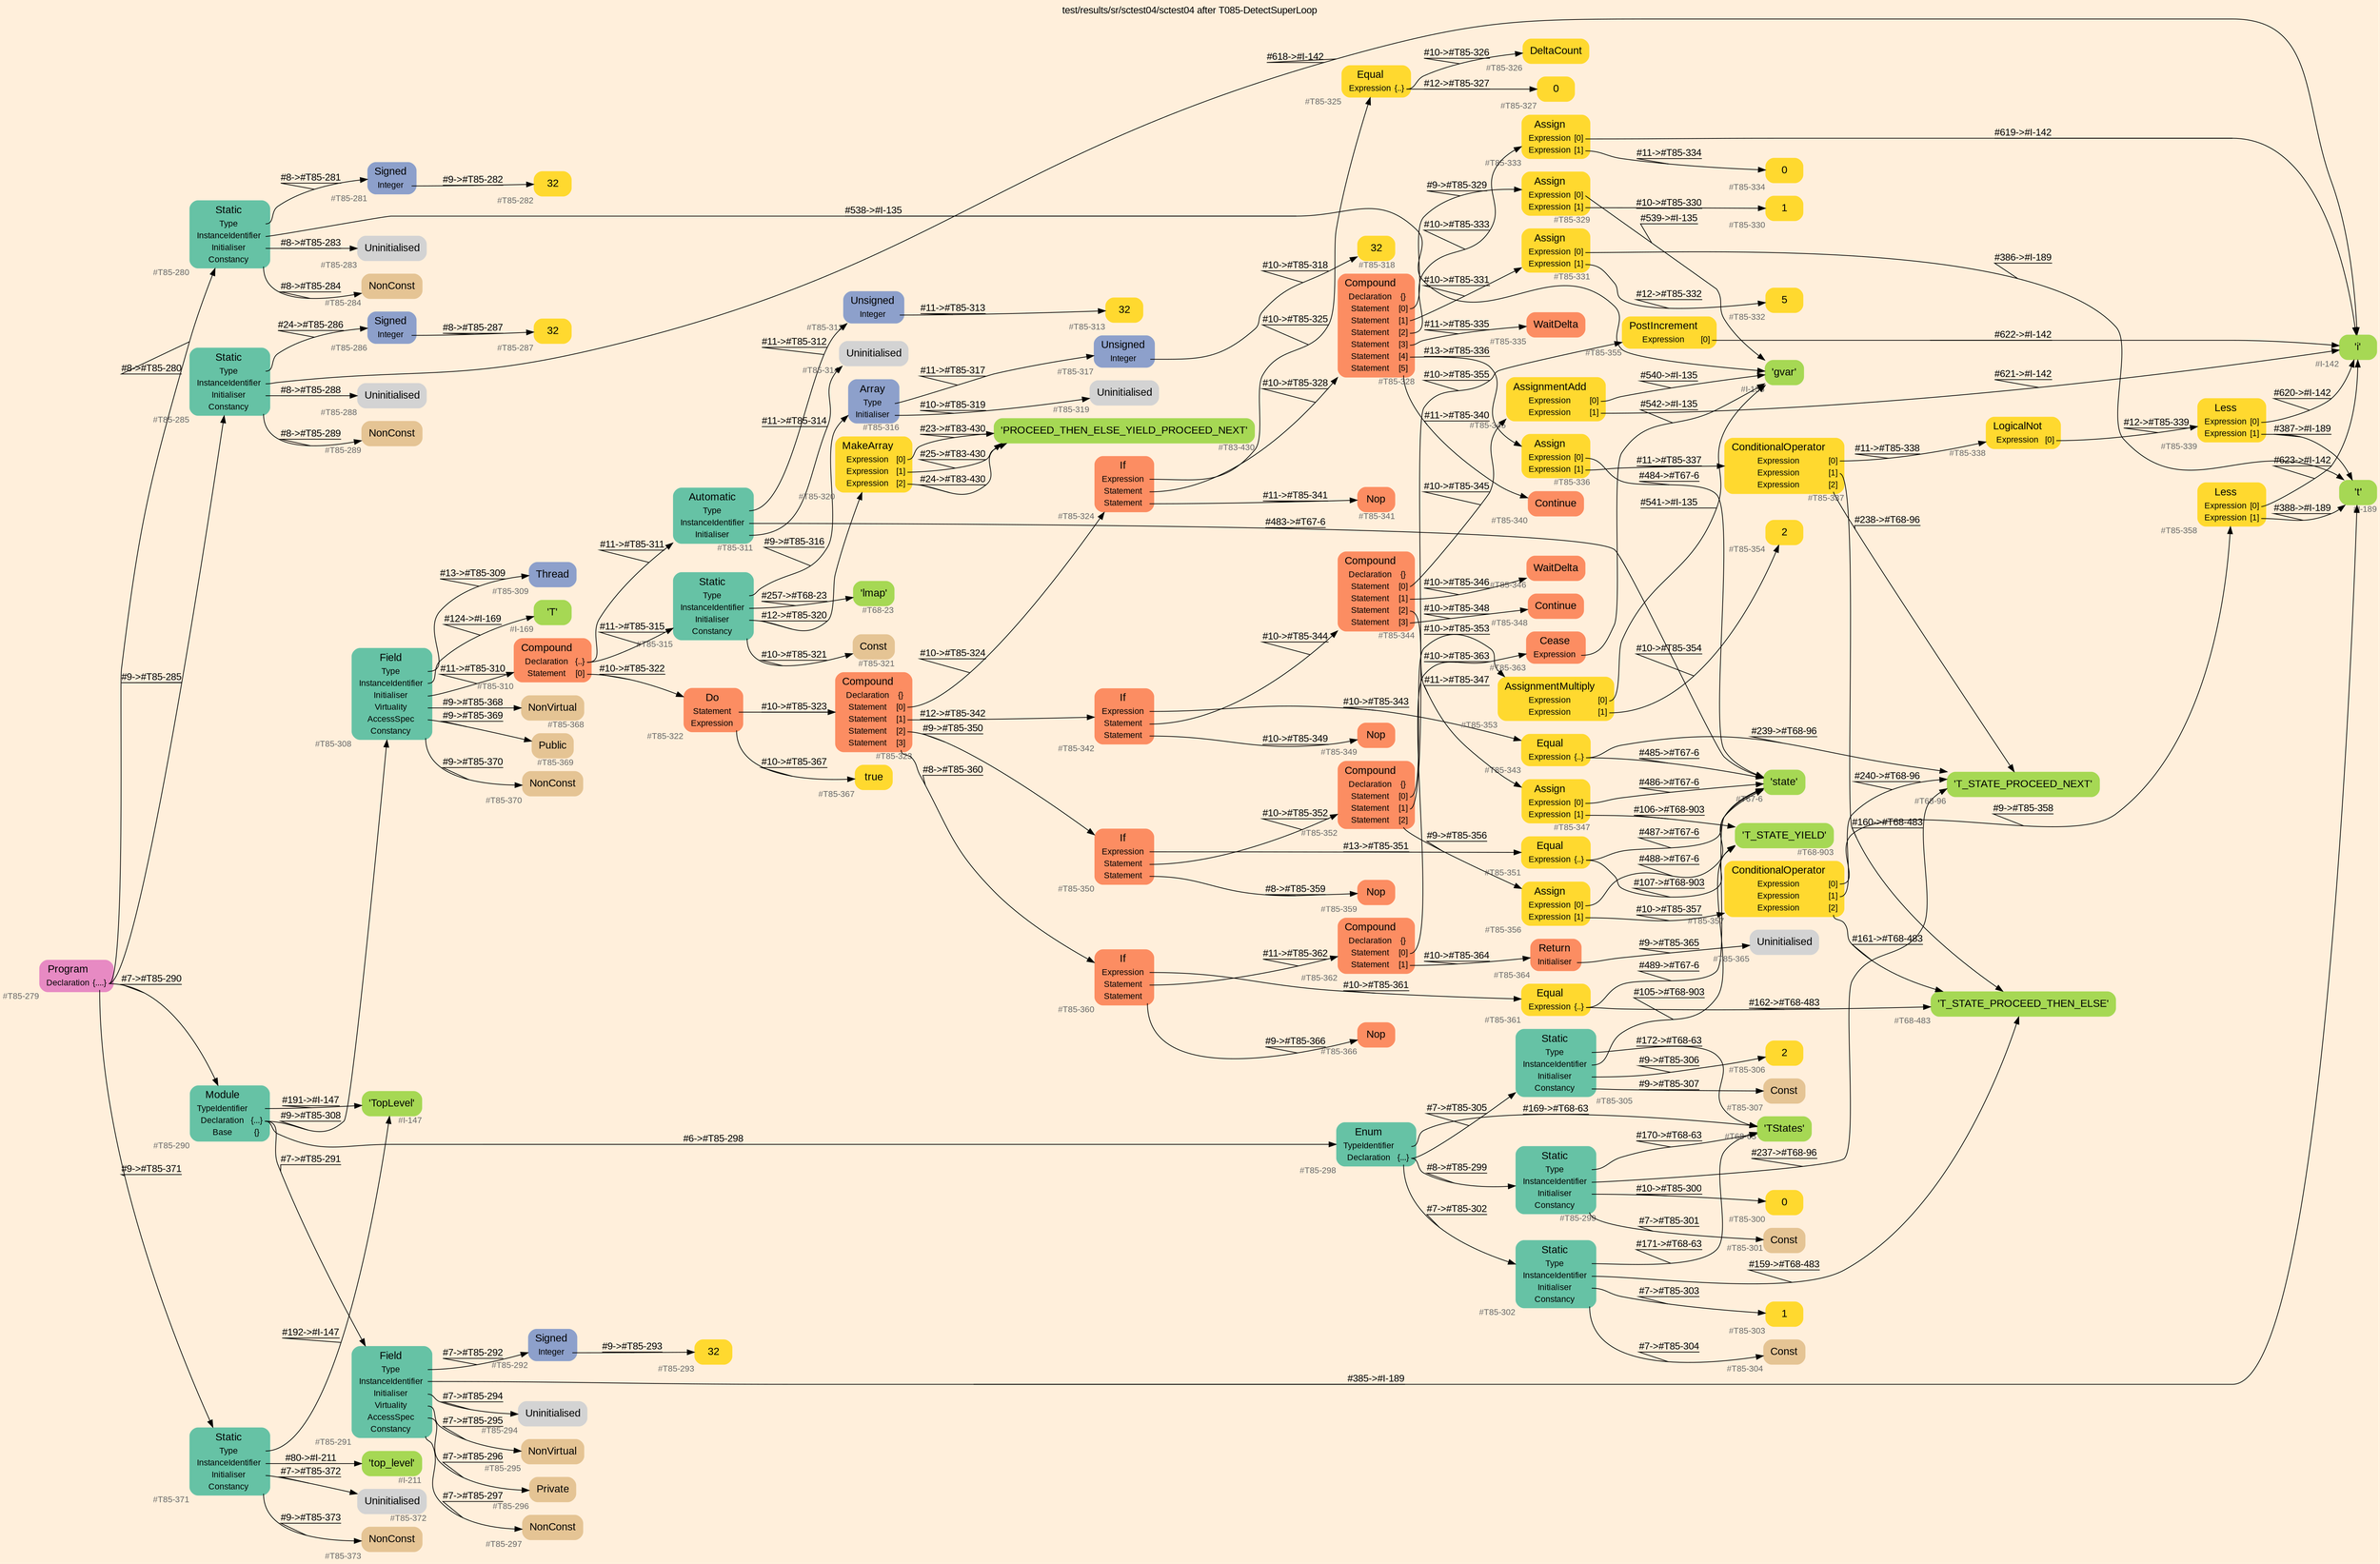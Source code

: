 digraph "test/results/sr/sctest04/sctest04 after T085-DetectSuperLoop" {
label = "test/results/sr/sctest04/sctest04 after T085-DetectSuperLoop"
labelloc = t
graph [
    rankdir = "LR"
    ranksep = 0.3
    bgcolor = antiquewhite1
    color = black
    fontcolor = black
    fontname = "Arial"
];
node [
    fontname = "Arial"
];
edge [
    fontname = "Arial"
];

// -------------------- node figure --------------------
// -------- block #T85-279 ----------
"#T85-279" [
    fillcolor = "/set28/4"
    xlabel = "#T85-279"
    fontsize = "12"
    fontcolor = grey40
    shape = "plaintext"
    label = <<TABLE BORDER="0" CELLBORDER="0" CELLSPACING="0">
     <TR><TD><FONT COLOR="black" POINT-SIZE="15">Program</FONT></TD></TR>
     <TR><TD><FONT COLOR="black" POINT-SIZE="12">Declaration</FONT></TD><TD PORT="port0"><FONT COLOR="black" POINT-SIZE="12">{....}</FONT></TD></TR>
    </TABLE>>
    style = "rounded,filled"
];

// -------- block #T85-280 ----------
"#T85-280" [
    fillcolor = "/set28/1"
    xlabel = "#T85-280"
    fontsize = "12"
    fontcolor = grey40
    shape = "plaintext"
    label = <<TABLE BORDER="0" CELLBORDER="0" CELLSPACING="0">
     <TR><TD><FONT COLOR="black" POINT-SIZE="15">Static</FONT></TD></TR>
     <TR><TD><FONT COLOR="black" POINT-SIZE="12">Type</FONT></TD><TD PORT="port0"></TD></TR>
     <TR><TD><FONT COLOR="black" POINT-SIZE="12">InstanceIdentifier</FONT></TD><TD PORT="port1"></TD></TR>
     <TR><TD><FONT COLOR="black" POINT-SIZE="12">Initialiser</FONT></TD><TD PORT="port2"></TD></TR>
     <TR><TD><FONT COLOR="black" POINT-SIZE="12">Constancy</FONT></TD><TD PORT="port3"></TD></TR>
    </TABLE>>
    style = "rounded,filled"
];

// -------- block #T85-281 ----------
"#T85-281" [
    fillcolor = "/set28/3"
    xlabel = "#T85-281"
    fontsize = "12"
    fontcolor = grey40
    shape = "plaintext"
    label = <<TABLE BORDER="0" CELLBORDER="0" CELLSPACING="0">
     <TR><TD><FONT COLOR="black" POINT-SIZE="15">Signed</FONT></TD></TR>
     <TR><TD><FONT COLOR="black" POINT-SIZE="12">Integer</FONT></TD><TD PORT="port0"></TD></TR>
    </TABLE>>
    style = "rounded,filled"
];

// -------- block #T85-282 ----------
"#T85-282" [
    fillcolor = "/set28/6"
    xlabel = "#T85-282"
    fontsize = "12"
    fontcolor = grey40
    shape = "plaintext"
    label = <<TABLE BORDER="0" CELLBORDER="0" CELLSPACING="0">
     <TR><TD><FONT COLOR="black" POINT-SIZE="15">32</FONT></TD></TR>
    </TABLE>>
    style = "rounded,filled"
];

// -------- block #I-135 ----------
"#I-135" [
    fillcolor = "/set28/5"
    xlabel = "#I-135"
    fontsize = "12"
    fontcolor = grey40
    shape = "plaintext"
    label = <<TABLE BORDER="0" CELLBORDER="0" CELLSPACING="0">
     <TR><TD><FONT COLOR="black" POINT-SIZE="15">'gvar'</FONT></TD></TR>
    </TABLE>>
    style = "rounded,filled"
];

// -------- block #T85-283 ----------
"#T85-283" [
    xlabel = "#T85-283"
    fontsize = "12"
    fontcolor = grey40
    shape = "plaintext"
    label = <<TABLE BORDER="0" CELLBORDER="0" CELLSPACING="0">
     <TR><TD><FONT COLOR="black" POINT-SIZE="15">Uninitialised</FONT></TD></TR>
    </TABLE>>
    style = "rounded,filled"
];

// -------- block #T85-284 ----------
"#T85-284" [
    fillcolor = "/set28/7"
    xlabel = "#T85-284"
    fontsize = "12"
    fontcolor = grey40
    shape = "plaintext"
    label = <<TABLE BORDER="0" CELLBORDER="0" CELLSPACING="0">
     <TR><TD><FONT COLOR="black" POINT-SIZE="15">NonConst</FONT></TD></TR>
    </TABLE>>
    style = "rounded,filled"
];

// -------- block #T85-285 ----------
"#T85-285" [
    fillcolor = "/set28/1"
    xlabel = "#T85-285"
    fontsize = "12"
    fontcolor = grey40
    shape = "plaintext"
    label = <<TABLE BORDER="0" CELLBORDER="0" CELLSPACING="0">
     <TR><TD><FONT COLOR="black" POINT-SIZE="15">Static</FONT></TD></TR>
     <TR><TD><FONT COLOR="black" POINT-SIZE="12">Type</FONT></TD><TD PORT="port0"></TD></TR>
     <TR><TD><FONT COLOR="black" POINT-SIZE="12">InstanceIdentifier</FONT></TD><TD PORT="port1"></TD></TR>
     <TR><TD><FONT COLOR="black" POINT-SIZE="12">Initialiser</FONT></TD><TD PORT="port2"></TD></TR>
     <TR><TD><FONT COLOR="black" POINT-SIZE="12">Constancy</FONT></TD><TD PORT="port3"></TD></TR>
    </TABLE>>
    style = "rounded,filled"
];

// -------- block #T85-286 ----------
"#T85-286" [
    fillcolor = "/set28/3"
    xlabel = "#T85-286"
    fontsize = "12"
    fontcolor = grey40
    shape = "plaintext"
    label = <<TABLE BORDER="0" CELLBORDER="0" CELLSPACING="0">
     <TR><TD><FONT COLOR="black" POINT-SIZE="15">Signed</FONT></TD></TR>
     <TR><TD><FONT COLOR="black" POINT-SIZE="12">Integer</FONT></TD><TD PORT="port0"></TD></TR>
    </TABLE>>
    style = "rounded,filled"
];

// -------- block #T85-287 ----------
"#T85-287" [
    fillcolor = "/set28/6"
    xlabel = "#T85-287"
    fontsize = "12"
    fontcolor = grey40
    shape = "plaintext"
    label = <<TABLE BORDER="0" CELLBORDER="0" CELLSPACING="0">
     <TR><TD><FONT COLOR="black" POINT-SIZE="15">32</FONT></TD></TR>
    </TABLE>>
    style = "rounded,filled"
];

// -------- block #I-142 ----------
"#I-142" [
    fillcolor = "/set28/5"
    xlabel = "#I-142"
    fontsize = "12"
    fontcolor = grey40
    shape = "plaintext"
    label = <<TABLE BORDER="0" CELLBORDER="0" CELLSPACING="0">
     <TR><TD><FONT COLOR="black" POINT-SIZE="15">'i'</FONT></TD></TR>
    </TABLE>>
    style = "rounded,filled"
];

// -------- block #T85-288 ----------
"#T85-288" [
    xlabel = "#T85-288"
    fontsize = "12"
    fontcolor = grey40
    shape = "plaintext"
    label = <<TABLE BORDER="0" CELLBORDER="0" CELLSPACING="0">
     <TR><TD><FONT COLOR="black" POINT-SIZE="15">Uninitialised</FONT></TD></TR>
    </TABLE>>
    style = "rounded,filled"
];

// -------- block #T85-289 ----------
"#T85-289" [
    fillcolor = "/set28/7"
    xlabel = "#T85-289"
    fontsize = "12"
    fontcolor = grey40
    shape = "plaintext"
    label = <<TABLE BORDER="0" CELLBORDER="0" CELLSPACING="0">
     <TR><TD><FONT COLOR="black" POINT-SIZE="15">NonConst</FONT></TD></TR>
    </TABLE>>
    style = "rounded,filled"
];

// -------- block #T85-290 ----------
"#T85-290" [
    fillcolor = "/set28/1"
    xlabel = "#T85-290"
    fontsize = "12"
    fontcolor = grey40
    shape = "plaintext"
    label = <<TABLE BORDER="0" CELLBORDER="0" CELLSPACING="0">
     <TR><TD><FONT COLOR="black" POINT-SIZE="15">Module</FONT></TD></TR>
     <TR><TD><FONT COLOR="black" POINT-SIZE="12">TypeIdentifier</FONT></TD><TD PORT="port0"></TD></TR>
     <TR><TD><FONT COLOR="black" POINT-SIZE="12">Declaration</FONT></TD><TD PORT="port1"><FONT COLOR="black" POINT-SIZE="12">{...}</FONT></TD></TR>
     <TR><TD><FONT COLOR="black" POINT-SIZE="12">Base</FONT></TD><TD PORT="port2"><FONT COLOR="black" POINT-SIZE="12">{}</FONT></TD></TR>
    </TABLE>>
    style = "rounded,filled"
];

// -------- block #I-147 ----------
"#I-147" [
    fillcolor = "/set28/5"
    xlabel = "#I-147"
    fontsize = "12"
    fontcolor = grey40
    shape = "plaintext"
    label = <<TABLE BORDER="0" CELLBORDER="0" CELLSPACING="0">
     <TR><TD><FONT COLOR="black" POINT-SIZE="15">'TopLevel'</FONT></TD></TR>
    </TABLE>>
    style = "rounded,filled"
];

// -------- block #T85-291 ----------
"#T85-291" [
    fillcolor = "/set28/1"
    xlabel = "#T85-291"
    fontsize = "12"
    fontcolor = grey40
    shape = "plaintext"
    label = <<TABLE BORDER="0" CELLBORDER="0" CELLSPACING="0">
     <TR><TD><FONT COLOR="black" POINT-SIZE="15">Field</FONT></TD></TR>
     <TR><TD><FONT COLOR="black" POINT-SIZE="12">Type</FONT></TD><TD PORT="port0"></TD></TR>
     <TR><TD><FONT COLOR="black" POINT-SIZE="12">InstanceIdentifier</FONT></TD><TD PORT="port1"></TD></TR>
     <TR><TD><FONT COLOR="black" POINT-SIZE="12">Initialiser</FONT></TD><TD PORT="port2"></TD></TR>
     <TR><TD><FONT COLOR="black" POINT-SIZE="12">Virtuality</FONT></TD><TD PORT="port3"></TD></TR>
     <TR><TD><FONT COLOR="black" POINT-SIZE="12">AccessSpec</FONT></TD><TD PORT="port4"></TD></TR>
     <TR><TD><FONT COLOR="black" POINT-SIZE="12">Constancy</FONT></TD><TD PORT="port5"></TD></TR>
    </TABLE>>
    style = "rounded,filled"
];

// -------- block #T85-292 ----------
"#T85-292" [
    fillcolor = "/set28/3"
    xlabel = "#T85-292"
    fontsize = "12"
    fontcolor = grey40
    shape = "plaintext"
    label = <<TABLE BORDER="0" CELLBORDER="0" CELLSPACING="0">
     <TR><TD><FONT COLOR="black" POINT-SIZE="15">Signed</FONT></TD></TR>
     <TR><TD><FONT COLOR="black" POINT-SIZE="12">Integer</FONT></TD><TD PORT="port0"></TD></TR>
    </TABLE>>
    style = "rounded,filled"
];

// -------- block #T85-293 ----------
"#T85-293" [
    fillcolor = "/set28/6"
    xlabel = "#T85-293"
    fontsize = "12"
    fontcolor = grey40
    shape = "plaintext"
    label = <<TABLE BORDER="0" CELLBORDER="0" CELLSPACING="0">
     <TR><TD><FONT COLOR="black" POINT-SIZE="15">32</FONT></TD></TR>
    </TABLE>>
    style = "rounded,filled"
];

// -------- block #I-189 ----------
"#I-189" [
    fillcolor = "/set28/5"
    xlabel = "#I-189"
    fontsize = "12"
    fontcolor = grey40
    shape = "plaintext"
    label = <<TABLE BORDER="0" CELLBORDER="0" CELLSPACING="0">
     <TR><TD><FONT COLOR="black" POINT-SIZE="15">'t'</FONT></TD></TR>
    </TABLE>>
    style = "rounded,filled"
];

// -------- block #T85-294 ----------
"#T85-294" [
    xlabel = "#T85-294"
    fontsize = "12"
    fontcolor = grey40
    shape = "plaintext"
    label = <<TABLE BORDER="0" CELLBORDER="0" CELLSPACING="0">
     <TR><TD><FONT COLOR="black" POINT-SIZE="15">Uninitialised</FONT></TD></TR>
    </TABLE>>
    style = "rounded,filled"
];

// -------- block #T85-295 ----------
"#T85-295" [
    fillcolor = "/set28/7"
    xlabel = "#T85-295"
    fontsize = "12"
    fontcolor = grey40
    shape = "plaintext"
    label = <<TABLE BORDER="0" CELLBORDER="0" CELLSPACING="0">
     <TR><TD><FONT COLOR="black" POINT-SIZE="15">NonVirtual</FONT></TD></TR>
    </TABLE>>
    style = "rounded,filled"
];

// -------- block #T85-296 ----------
"#T85-296" [
    fillcolor = "/set28/7"
    xlabel = "#T85-296"
    fontsize = "12"
    fontcolor = grey40
    shape = "plaintext"
    label = <<TABLE BORDER="0" CELLBORDER="0" CELLSPACING="0">
     <TR><TD><FONT COLOR="black" POINT-SIZE="15">Private</FONT></TD></TR>
    </TABLE>>
    style = "rounded,filled"
];

// -------- block #T85-297 ----------
"#T85-297" [
    fillcolor = "/set28/7"
    xlabel = "#T85-297"
    fontsize = "12"
    fontcolor = grey40
    shape = "plaintext"
    label = <<TABLE BORDER="0" CELLBORDER="0" CELLSPACING="0">
     <TR><TD><FONT COLOR="black" POINT-SIZE="15">NonConst</FONT></TD></TR>
    </TABLE>>
    style = "rounded,filled"
];

// -------- block #T85-298 ----------
"#T85-298" [
    fillcolor = "/set28/1"
    xlabel = "#T85-298"
    fontsize = "12"
    fontcolor = grey40
    shape = "plaintext"
    label = <<TABLE BORDER="0" CELLBORDER="0" CELLSPACING="0">
     <TR><TD><FONT COLOR="black" POINT-SIZE="15">Enum</FONT></TD></TR>
     <TR><TD><FONT COLOR="black" POINT-SIZE="12">TypeIdentifier</FONT></TD><TD PORT="port0"></TD></TR>
     <TR><TD><FONT COLOR="black" POINT-SIZE="12">Declaration</FONT></TD><TD PORT="port1"><FONT COLOR="black" POINT-SIZE="12">{...}</FONT></TD></TR>
    </TABLE>>
    style = "rounded,filled"
];

// -------- block #T68-63 ----------
"#T68-63" [
    fillcolor = "/set28/5"
    xlabel = "#T68-63"
    fontsize = "12"
    fontcolor = grey40
    shape = "plaintext"
    label = <<TABLE BORDER="0" CELLBORDER="0" CELLSPACING="0">
     <TR><TD><FONT COLOR="black" POINT-SIZE="15">'TStates'</FONT></TD></TR>
    </TABLE>>
    style = "rounded,filled"
];

// -------- block #T85-299 ----------
"#T85-299" [
    fillcolor = "/set28/1"
    xlabel = "#T85-299"
    fontsize = "12"
    fontcolor = grey40
    shape = "plaintext"
    label = <<TABLE BORDER="0" CELLBORDER="0" CELLSPACING="0">
     <TR><TD><FONT COLOR="black" POINT-SIZE="15">Static</FONT></TD></TR>
     <TR><TD><FONT COLOR="black" POINT-SIZE="12">Type</FONT></TD><TD PORT="port0"></TD></TR>
     <TR><TD><FONT COLOR="black" POINT-SIZE="12">InstanceIdentifier</FONT></TD><TD PORT="port1"></TD></TR>
     <TR><TD><FONT COLOR="black" POINT-SIZE="12">Initialiser</FONT></TD><TD PORT="port2"></TD></TR>
     <TR><TD><FONT COLOR="black" POINT-SIZE="12">Constancy</FONT></TD><TD PORT="port3"></TD></TR>
    </TABLE>>
    style = "rounded,filled"
];

// -------- block #T68-96 ----------
"#T68-96" [
    fillcolor = "/set28/5"
    xlabel = "#T68-96"
    fontsize = "12"
    fontcolor = grey40
    shape = "plaintext"
    label = <<TABLE BORDER="0" CELLBORDER="0" CELLSPACING="0">
     <TR><TD><FONT COLOR="black" POINT-SIZE="15">'T_STATE_PROCEED_NEXT'</FONT></TD></TR>
    </TABLE>>
    style = "rounded,filled"
];

// -------- block #T85-300 ----------
"#T85-300" [
    fillcolor = "/set28/6"
    xlabel = "#T85-300"
    fontsize = "12"
    fontcolor = grey40
    shape = "plaintext"
    label = <<TABLE BORDER="0" CELLBORDER="0" CELLSPACING="0">
     <TR><TD><FONT COLOR="black" POINT-SIZE="15">0</FONT></TD></TR>
    </TABLE>>
    style = "rounded,filled"
];

// -------- block #T85-301 ----------
"#T85-301" [
    fillcolor = "/set28/7"
    xlabel = "#T85-301"
    fontsize = "12"
    fontcolor = grey40
    shape = "plaintext"
    label = <<TABLE BORDER="0" CELLBORDER="0" CELLSPACING="0">
     <TR><TD><FONT COLOR="black" POINT-SIZE="15">Const</FONT></TD></TR>
    </TABLE>>
    style = "rounded,filled"
];

// -------- block #T85-302 ----------
"#T85-302" [
    fillcolor = "/set28/1"
    xlabel = "#T85-302"
    fontsize = "12"
    fontcolor = grey40
    shape = "plaintext"
    label = <<TABLE BORDER="0" CELLBORDER="0" CELLSPACING="0">
     <TR><TD><FONT COLOR="black" POINT-SIZE="15">Static</FONT></TD></TR>
     <TR><TD><FONT COLOR="black" POINT-SIZE="12">Type</FONT></TD><TD PORT="port0"></TD></TR>
     <TR><TD><FONT COLOR="black" POINT-SIZE="12">InstanceIdentifier</FONT></TD><TD PORT="port1"></TD></TR>
     <TR><TD><FONT COLOR="black" POINT-SIZE="12">Initialiser</FONT></TD><TD PORT="port2"></TD></TR>
     <TR><TD><FONT COLOR="black" POINT-SIZE="12">Constancy</FONT></TD><TD PORT="port3"></TD></TR>
    </TABLE>>
    style = "rounded,filled"
];

// -------- block #T68-483 ----------
"#T68-483" [
    fillcolor = "/set28/5"
    xlabel = "#T68-483"
    fontsize = "12"
    fontcolor = grey40
    shape = "plaintext"
    label = <<TABLE BORDER="0" CELLBORDER="0" CELLSPACING="0">
     <TR><TD><FONT COLOR="black" POINT-SIZE="15">'T_STATE_PROCEED_THEN_ELSE'</FONT></TD></TR>
    </TABLE>>
    style = "rounded,filled"
];

// -------- block #T85-303 ----------
"#T85-303" [
    fillcolor = "/set28/6"
    xlabel = "#T85-303"
    fontsize = "12"
    fontcolor = grey40
    shape = "plaintext"
    label = <<TABLE BORDER="0" CELLBORDER="0" CELLSPACING="0">
     <TR><TD><FONT COLOR="black" POINT-SIZE="15">1</FONT></TD></TR>
    </TABLE>>
    style = "rounded,filled"
];

// -------- block #T85-304 ----------
"#T85-304" [
    fillcolor = "/set28/7"
    xlabel = "#T85-304"
    fontsize = "12"
    fontcolor = grey40
    shape = "plaintext"
    label = <<TABLE BORDER="0" CELLBORDER="0" CELLSPACING="0">
     <TR><TD><FONT COLOR="black" POINT-SIZE="15">Const</FONT></TD></TR>
    </TABLE>>
    style = "rounded,filled"
];

// -------- block #T85-305 ----------
"#T85-305" [
    fillcolor = "/set28/1"
    xlabel = "#T85-305"
    fontsize = "12"
    fontcolor = grey40
    shape = "plaintext"
    label = <<TABLE BORDER="0" CELLBORDER="0" CELLSPACING="0">
     <TR><TD><FONT COLOR="black" POINT-SIZE="15">Static</FONT></TD></TR>
     <TR><TD><FONT COLOR="black" POINT-SIZE="12">Type</FONT></TD><TD PORT="port0"></TD></TR>
     <TR><TD><FONT COLOR="black" POINT-SIZE="12">InstanceIdentifier</FONT></TD><TD PORT="port1"></TD></TR>
     <TR><TD><FONT COLOR="black" POINT-SIZE="12">Initialiser</FONT></TD><TD PORT="port2"></TD></TR>
     <TR><TD><FONT COLOR="black" POINT-SIZE="12">Constancy</FONT></TD><TD PORT="port3"></TD></TR>
    </TABLE>>
    style = "rounded,filled"
];

// -------- block #T68-903 ----------
"#T68-903" [
    fillcolor = "/set28/5"
    xlabel = "#T68-903"
    fontsize = "12"
    fontcolor = grey40
    shape = "plaintext"
    label = <<TABLE BORDER="0" CELLBORDER="0" CELLSPACING="0">
     <TR><TD><FONT COLOR="black" POINT-SIZE="15">'T_STATE_YIELD'</FONT></TD></TR>
    </TABLE>>
    style = "rounded,filled"
];

// -------- block #T85-306 ----------
"#T85-306" [
    fillcolor = "/set28/6"
    xlabel = "#T85-306"
    fontsize = "12"
    fontcolor = grey40
    shape = "plaintext"
    label = <<TABLE BORDER="0" CELLBORDER="0" CELLSPACING="0">
     <TR><TD><FONT COLOR="black" POINT-SIZE="15">2</FONT></TD></TR>
    </TABLE>>
    style = "rounded,filled"
];

// -------- block #T85-307 ----------
"#T85-307" [
    fillcolor = "/set28/7"
    xlabel = "#T85-307"
    fontsize = "12"
    fontcolor = grey40
    shape = "plaintext"
    label = <<TABLE BORDER="0" CELLBORDER="0" CELLSPACING="0">
     <TR><TD><FONT COLOR="black" POINT-SIZE="15">Const</FONT></TD></TR>
    </TABLE>>
    style = "rounded,filled"
];

// -------- block #T85-308 ----------
"#T85-308" [
    fillcolor = "/set28/1"
    xlabel = "#T85-308"
    fontsize = "12"
    fontcolor = grey40
    shape = "plaintext"
    label = <<TABLE BORDER="0" CELLBORDER="0" CELLSPACING="0">
     <TR><TD><FONT COLOR="black" POINT-SIZE="15">Field</FONT></TD></TR>
     <TR><TD><FONT COLOR="black" POINT-SIZE="12">Type</FONT></TD><TD PORT="port0"></TD></TR>
     <TR><TD><FONT COLOR="black" POINT-SIZE="12">InstanceIdentifier</FONT></TD><TD PORT="port1"></TD></TR>
     <TR><TD><FONT COLOR="black" POINT-SIZE="12">Initialiser</FONT></TD><TD PORT="port2"></TD></TR>
     <TR><TD><FONT COLOR="black" POINT-SIZE="12">Virtuality</FONT></TD><TD PORT="port3"></TD></TR>
     <TR><TD><FONT COLOR="black" POINT-SIZE="12">AccessSpec</FONT></TD><TD PORT="port4"></TD></TR>
     <TR><TD><FONT COLOR="black" POINT-SIZE="12">Constancy</FONT></TD><TD PORT="port5"></TD></TR>
    </TABLE>>
    style = "rounded,filled"
];

// -------- block #T85-309 ----------
"#T85-309" [
    fillcolor = "/set28/3"
    xlabel = "#T85-309"
    fontsize = "12"
    fontcolor = grey40
    shape = "plaintext"
    label = <<TABLE BORDER="0" CELLBORDER="0" CELLSPACING="0">
     <TR><TD><FONT COLOR="black" POINT-SIZE="15">Thread</FONT></TD></TR>
    </TABLE>>
    style = "rounded,filled"
];

// -------- block #I-169 ----------
"#I-169" [
    fillcolor = "/set28/5"
    xlabel = "#I-169"
    fontsize = "12"
    fontcolor = grey40
    shape = "plaintext"
    label = <<TABLE BORDER="0" CELLBORDER="0" CELLSPACING="0">
     <TR><TD><FONT COLOR="black" POINT-SIZE="15">'T'</FONT></TD></TR>
    </TABLE>>
    style = "rounded,filled"
];

// -------- block #T85-310 ----------
"#T85-310" [
    fillcolor = "/set28/2"
    xlabel = "#T85-310"
    fontsize = "12"
    fontcolor = grey40
    shape = "plaintext"
    label = <<TABLE BORDER="0" CELLBORDER="0" CELLSPACING="0">
     <TR><TD><FONT COLOR="black" POINT-SIZE="15">Compound</FONT></TD></TR>
     <TR><TD><FONT COLOR="black" POINT-SIZE="12">Declaration</FONT></TD><TD PORT="port0"><FONT COLOR="black" POINT-SIZE="12">{..}</FONT></TD></TR>
     <TR><TD><FONT COLOR="black" POINT-SIZE="12">Statement</FONT></TD><TD PORT="port1"><FONT COLOR="black" POINT-SIZE="12">[0]</FONT></TD></TR>
    </TABLE>>
    style = "rounded,filled"
];

// -------- block #T85-311 ----------
"#T85-311" [
    fillcolor = "/set28/1"
    xlabel = "#T85-311"
    fontsize = "12"
    fontcolor = grey40
    shape = "plaintext"
    label = <<TABLE BORDER="0" CELLBORDER="0" CELLSPACING="0">
     <TR><TD><FONT COLOR="black" POINT-SIZE="15">Automatic</FONT></TD></TR>
     <TR><TD><FONT COLOR="black" POINT-SIZE="12">Type</FONT></TD><TD PORT="port0"></TD></TR>
     <TR><TD><FONT COLOR="black" POINT-SIZE="12">InstanceIdentifier</FONT></TD><TD PORT="port1"></TD></TR>
     <TR><TD><FONT COLOR="black" POINT-SIZE="12">Initialiser</FONT></TD><TD PORT="port2"></TD></TR>
    </TABLE>>
    style = "rounded,filled"
];

// -------- block #T85-312 ----------
"#T85-312" [
    fillcolor = "/set28/3"
    xlabel = "#T85-312"
    fontsize = "12"
    fontcolor = grey40
    shape = "plaintext"
    label = <<TABLE BORDER="0" CELLBORDER="0" CELLSPACING="0">
     <TR><TD><FONT COLOR="black" POINT-SIZE="15">Unsigned</FONT></TD></TR>
     <TR><TD><FONT COLOR="black" POINT-SIZE="12">Integer</FONT></TD><TD PORT="port0"></TD></TR>
    </TABLE>>
    style = "rounded,filled"
];

// -------- block #T85-313 ----------
"#T85-313" [
    fillcolor = "/set28/6"
    xlabel = "#T85-313"
    fontsize = "12"
    fontcolor = grey40
    shape = "plaintext"
    label = <<TABLE BORDER="0" CELLBORDER="0" CELLSPACING="0">
     <TR><TD><FONT COLOR="black" POINT-SIZE="15">32</FONT></TD></TR>
    </TABLE>>
    style = "rounded,filled"
];

// -------- block #T67-6 ----------
"#T67-6" [
    fillcolor = "/set28/5"
    xlabel = "#T67-6"
    fontsize = "12"
    fontcolor = grey40
    shape = "plaintext"
    label = <<TABLE BORDER="0" CELLBORDER="0" CELLSPACING="0">
     <TR><TD><FONT COLOR="black" POINT-SIZE="15">'state'</FONT></TD></TR>
    </TABLE>>
    style = "rounded,filled"
];

// -------- block #T85-314 ----------
"#T85-314" [
    xlabel = "#T85-314"
    fontsize = "12"
    fontcolor = grey40
    shape = "plaintext"
    label = <<TABLE BORDER="0" CELLBORDER="0" CELLSPACING="0">
     <TR><TD><FONT COLOR="black" POINT-SIZE="15">Uninitialised</FONT></TD></TR>
    </TABLE>>
    style = "rounded,filled"
];

// -------- block #T85-315 ----------
"#T85-315" [
    fillcolor = "/set28/1"
    xlabel = "#T85-315"
    fontsize = "12"
    fontcolor = grey40
    shape = "plaintext"
    label = <<TABLE BORDER="0" CELLBORDER="0" CELLSPACING="0">
     <TR><TD><FONT COLOR="black" POINT-SIZE="15">Static</FONT></TD></TR>
     <TR><TD><FONT COLOR="black" POINT-SIZE="12">Type</FONT></TD><TD PORT="port0"></TD></TR>
     <TR><TD><FONT COLOR="black" POINT-SIZE="12">InstanceIdentifier</FONT></TD><TD PORT="port1"></TD></TR>
     <TR><TD><FONT COLOR="black" POINT-SIZE="12">Initialiser</FONT></TD><TD PORT="port2"></TD></TR>
     <TR><TD><FONT COLOR="black" POINT-SIZE="12">Constancy</FONT></TD><TD PORT="port3"></TD></TR>
    </TABLE>>
    style = "rounded,filled"
];

// -------- block #T85-316 ----------
"#T85-316" [
    fillcolor = "/set28/3"
    xlabel = "#T85-316"
    fontsize = "12"
    fontcolor = grey40
    shape = "plaintext"
    label = <<TABLE BORDER="0" CELLBORDER="0" CELLSPACING="0">
     <TR><TD><FONT COLOR="black" POINT-SIZE="15">Array</FONT></TD></TR>
     <TR><TD><FONT COLOR="black" POINT-SIZE="12">Type</FONT></TD><TD PORT="port0"></TD></TR>
     <TR><TD><FONT COLOR="black" POINT-SIZE="12">Initialiser</FONT></TD><TD PORT="port1"></TD></TR>
    </TABLE>>
    style = "rounded,filled"
];

// -------- block #T85-317 ----------
"#T85-317" [
    fillcolor = "/set28/3"
    xlabel = "#T85-317"
    fontsize = "12"
    fontcolor = grey40
    shape = "plaintext"
    label = <<TABLE BORDER="0" CELLBORDER="0" CELLSPACING="0">
     <TR><TD><FONT COLOR="black" POINT-SIZE="15">Unsigned</FONT></TD></TR>
     <TR><TD><FONT COLOR="black" POINT-SIZE="12">Integer</FONT></TD><TD PORT="port0"></TD></TR>
    </TABLE>>
    style = "rounded,filled"
];

// -------- block #T85-318 ----------
"#T85-318" [
    fillcolor = "/set28/6"
    xlabel = "#T85-318"
    fontsize = "12"
    fontcolor = grey40
    shape = "plaintext"
    label = <<TABLE BORDER="0" CELLBORDER="0" CELLSPACING="0">
     <TR><TD><FONT COLOR="black" POINT-SIZE="15">32</FONT></TD></TR>
    </TABLE>>
    style = "rounded,filled"
];

// -------- block #T85-319 ----------
"#T85-319" [
    xlabel = "#T85-319"
    fontsize = "12"
    fontcolor = grey40
    shape = "plaintext"
    label = <<TABLE BORDER="0" CELLBORDER="0" CELLSPACING="0">
     <TR><TD><FONT COLOR="black" POINT-SIZE="15">Uninitialised</FONT></TD></TR>
    </TABLE>>
    style = "rounded,filled"
];

// -------- block #T68-23 ----------
"#T68-23" [
    fillcolor = "/set28/5"
    xlabel = "#T68-23"
    fontsize = "12"
    fontcolor = grey40
    shape = "plaintext"
    label = <<TABLE BORDER="0" CELLBORDER="0" CELLSPACING="0">
     <TR><TD><FONT COLOR="black" POINT-SIZE="15">'lmap'</FONT></TD></TR>
    </TABLE>>
    style = "rounded,filled"
];

// -------- block #T85-320 ----------
"#T85-320" [
    fillcolor = "/set28/6"
    xlabel = "#T85-320"
    fontsize = "12"
    fontcolor = grey40
    shape = "plaintext"
    label = <<TABLE BORDER="0" CELLBORDER="0" CELLSPACING="0">
     <TR><TD><FONT COLOR="black" POINT-SIZE="15">MakeArray</FONT></TD></TR>
     <TR><TD><FONT COLOR="black" POINT-SIZE="12">Expression</FONT></TD><TD PORT="port0"><FONT COLOR="black" POINT-SIZE="12">[0]</FONT></TD></TR>
     <TR><TD><FONT COLOR="black" POINT-SIZE="12">Expression</FONT></TD><TD PORT="port1"><FONT COLOR="black" POINT-SIZE="12">[1]</FONT></TD></TR>
     <TR><TD><FONT COLOR="black" POINT-SIZE="12">Expression</FONT></TD><TD PORT="port2"><FONT COLOR="black" POINT-SIZE="12">[2]</FONT></TD></TR>
    </TABLE>>
    style = "rounded,filled"
];

// -------- block #T83-430 ----------
"#T83-430" [
    fillcolor = "/set28/5"
    xlabel = "#T83-430"
    fontsize = "12"
    fontcolor = grey40
    shape = "plaintext"
    label = <<TABLE BORDER="0" CELLBORDER="0" CELLSPACING="0">
     <TR><TD><FONT COLOR="black" POINT-SIZE="15">'PROCEED_THEN_ELSE_YIELD_PROCEED_NEXT'</FONT></TD></TR>
    </TABLE>>
    style = "rounded,filled"
];

// -------- block #T85-321 ----------
"#T85-321" [
    fillcolor = "/set28/7"
    xlabel = "#T85-321"
    fontsize = "12"
    fontcolor = grey40
    shape = "plaintext"
    label = <<TABLE BORDER="0" CELLBORDER="0" CELLSPACING="0">
     <TR><TD><FONT COLOR="black" POINT-SIZE="15">Const</FONT></TD></TR>
    </TABLE>>
    style = "rounded,filled"
];

// -------- block #T85-322 ----------
"#T85-322" [
    fillcolor = "/set28/2"
    xlabel = "#T85-322"
    fontsize = "12"
    fontcolor = grey40
    shape = "plaintext"
    label = <<TABLE BORDER="0" CELLBORDER="0" CELLSPACING="0">
     <TR><TD><FONT COLOR="black" POINT-SIZE="15">Do</FONT></TD></TR>
     <TR><TD><FONT COLOR="black" POINT-SIZE="12">Statement</FONT></TD><TD PORT="port0"></TD></TR>
     <TR><TD><FONT COLOR="black" POINT-SIZE="12">Expression</FONT></TD><TD PORT="port1"></TD></TR>
    </TABLE>>
    style = "rounded,filled"
];

// -------- block #T85-323 ----------
"#T85-323" [
    fillcolor = "/set28/2"
    xlabel = "#T85-323"
    fontsize = "12"
    fontcolor = grey40
    shape = "plaintext"
    label = <<TABLE BORDER="0" CELLBORDER="0" CELLSPACING="0">
     <TR><TD><FONT COLOR="black" POINT-SIZE="15">Compound</FONT></TD></TR>
     <TR><TD><FONT COLOR="black" POINT-SIZE="12">Declaration</FONT></TD><TD PORT="port0"><FONT COLOR="black" POINT-SIZE="12">{}</FONT></TD></TR>
     <TR><TD><FONT COLOR="black" POINT-SIZE="12">Statement</FONT></TD><TD PORT="port1"><FONT COLOR="black" POINT-SIZE="12">[0]</FONT></TD></TR>
     <TR><TD><FONT COLOR="black" POINT-SIZE="12">Statement</FONT></TD><TD PORT="port2"><FONT COLOR="black" POINT-SIZE="12">[1]</FONT></TD></TR>
     <TR><TD><FONT COLOR="black" POINT-SIZE="12">Statement</FONT></TD><TD PORT="port3"><FONT COLOR="black" POINT-SIZE="12">[2]</FONT></TD></TR>
     <TR><TD><FONT COLOR="black" POINT-SIZE="12">Statement</FONT></TD><TD PORT="port4"><FONT COLOR="black" POINT-SIZE="12">[3]</FONT></TD></TR>
    </TABLE>>
    style = "rounded,filled"
];

// -------- block #T85-324 ----------
"#T85-324" [
    fillcolor = "/set28/2"
    xlabel = "#T85-324"
    fontsize = "12"
    fontcolor = grey40
    shape = "plaintext"
    label = <<TABLE BORDER="0" CELLBORDER="0" CELLSPACING="0">
     <TR><TD><FONT COLOR="black" POINT-SIZE="15">If</FONT></TD></TR>
     <TR><TD><FONT COLOR="black" POINT-SIZE="12">Expression</FONT></TD><TD PORT="port0"></TD></TR>
     <TR><TD><FONT COLOR="black" POINT-SIZE="12">Statement</FONT></TD><TD PORT="port1"></TD></TR>
     <TR><TD><FONT COLOR="black" POINT-SIZE="12">Statement</FONT></TD><TD PORT="port2"></TD></TR>
    </TABLE>>
    style = "rounded,filled"
];

// -------- block #T85-325 ----------
"#T85-325" [
    fillcolor = "/set28/6"
    xlabel = "#T85-325"
    fontsize = "12"
    fontcolor = grey40
    shape = "plaintext"
    label = <<TABLE BORDER="0" CELLBORDER="0" CELLSPACING="0">
     <TR><TD><FONT COLOR="black" POINT-SIZE="15">Equal</FONT></TD></TR>
     <TR><TD><FONT COLOR="black" POINT-SIZE="12">Expression</FONT></TD><TD PORT="port0"><FONT COLOR="black" POINT-SIZE="12">{..}</FONT></TD></TR>
    </TABLE>>
    style = "rounded,filled"
];

// -------- block #T85-326 ----------
"#T85-326" [
    fillcolor = "/set28/6"
    xlabel = "#T85-326"
    fontsize = "12"
    fontcolor = grey40
    shape = "plaintext"
    label = <<TABLE BORDER="0" CELLBORDER="0" CELLSPACING="0">
     <TR><TD><FONT COLOR="black" POINT-SIZE="15">DeltaCount</FONT></TD></TR>
    </TABLE>>
    style = "rounded,filled"
];

// -------- block #T85-327 ----------
"#T85-327" [
    fillcolor = "/set28/6"
    xlabel = "#T85-327"
    fontsize = "12"
    fontcolor = grey40
    shape = "plaintext"
    label = <<TABLE BORDER="0" CELLBORDER="0" CELLSPACING="0">
     <TR><TD><FONT COLOR="black" POINT-SIZE="15">0</FONT></TD></TR>
    </TABLE>>
    style = "rounded,filled"
];

// -------- block #T85-328 ----------
"#T85-328" [
    fillcolor = "/set28/2"
    xlabel = "#T85-328"
    fontsize = "12"
    fontcolor = grey40
    shape = "plaintext"
    label = <<TABLE BORDER="0" CELLBORDER="0" CELLSPACING="0">
     <TR><TD><FONT COLOR="black" POINT-SIZE="15">Compound</FONT></TD></TR>
     <TR><TD><FONT COLOR="black" POINT-SIZE="12">Declaration</FONT></TD><TD PORT="port0"><FONT COLOR="black" POINT-SIZE="12">{}</FONT></TD></TR>
     <TR><TD><FONT COLOR="black" POINT-SIZE="12">Statement</FONT></TD><TD PORT="port1"><FONT COLOR="black" POINT-SIZE="12">[0]</FONT></TD></TR>
     <TR><TD><FONT COLOR="black" POINT-SIZE="12">Statement</FONT></TD><TD PORT="port2"><FONT COLOR="black" POINT-SIZE="12">[1]</FONT></TD></TR>
     <TR><TD><FONT COLOR="black" POINT-SIZE="12">Statement</FONT></TD><TD PORT="port3"><FONT COLOR="black" POINT-SIZE="12">[2]</FONT></TD></TR>
     <TR><TD><FONT COLOR="black" POINT-SIZE="12">Statement</FONT></TD><TD PORT="port4"><FONT COLOR="black" POINT-SIZE="12">[3]</FONT></TD></TR>
     <TR><TD><FONT COLOR="black" POINT-SIZE="12">Statement</FONT></TD><TD PORT="port5"><FONT COLOR="black" POINT-SIZE="12">[4]</FONT></TD></TR>
     <TR><TD><FONT COLOR="black" POINT-SIZE="12">Statement</FONT></TD><TD PORT="port6"><FONT COLOR="black" POINT-SIZE="12">[5]</FONT></TD></TR>
    </TABLE>>
    style = "rounded,filled"
];

// -------- block #T85-329 ----------
"#T85-329" [
    fillcolor = "/set28/6"
    xlabel = "#T85-329"
    fontsize = "12"
    fontcolor = grey40
    shape = "plaintext"
    label = <<TABLE BORDER="0" CELLBORDER="0" CELLSPACING="0">
     <TR><TD><FONT COLOR="black" POINT-SIZE="15">Assign</FONT></TD></TR>
     <TR><TD><FONT COLOR="black" POINT-SIZE="12">Expression</FONT></TD><TD PORT="port0"><FONT COLOR="black" POINT-SIZE="12">[0]</FONT></TD></TR>
     <TR><TD><FONT COLOR="black" POINT-SIZE="12">Expression</FONT></TD><TD PORT="port1"><FONT COLOR="black" POINT-SIZE="12">[1]</FONT></TD></TR>
    </TABLE>>
    style = "rounded,filled"
];

// -------- block #T85-330 ----------
"#T85-330" [
    fillcolor = "/set28/6"
    xlabel = "#T85-330"
    fontsize = "12"
    fontcolor = grey40
    shape = "plaintext"
    label = <<TABLE BORDER="0" CELLBORDER="0" CELLSPACING="0">
     <TR><TD><FONT COLOR="black" POINT-SIZE="15">1</FONT></TD></TR>
    </TABLE>>
    style = "rounded,filled"
];

// -------- block #T85-331 ----------
"#T85-331" [
    fillcolor = "/set28/6"
    xlabel = "#T85-331"
    fontsize = "12"
    fontcolor = grey40
    shape = "plaintext"
    label = <<TABLE BORDER="0" CELLBORDER="0" CELLSPACING="0">
     <TR><TD><FONT COLOR="black" POINT-SIZE="15">Assign</FONT></TD></TR>
     <TR><TD><FONT COLOR="black" POINT-SIZE="12">Expression</FONT></TD><TD PORT="port0"><FONT COLOR="black" POINT-SIZE="12">[0]</FONT></TD></TR>
     <TR><TD><FONT COLOR="black" POINT-SIZE="12">Expression</FONT></TD><TD PORT="port1"><FONT COLOR="black" POINT-SIZE="12">[1]</FONT></TD></TR>
    </TABLE>>
    style = "rounded,filled"
];

// -------- block #T85-332 ----------
"#T85-332" [
    fillcolor = "/set28/6"
    xlabel = "#T85-332"
    fontsize = "12"
    fontcolor = grey40
    shape = "plaintext"
    label = <<TABLE BORDER="0" CELLBORDER="0" CELLSPACING="0">
     <TR><TD><FONT COLOR="black" POINT-SIZE="15">5</FONT></TD></TR>
    </TABLE>>
    style = "rounded,filled"
];

// -------- block #T85-333 ----------
"#T85-333" [
    fillcolor = "/set28/6"
    xlabel = "#T85-333"
    fontsize = "12"
    fontcolor = grey40
    shape = "plaintext"
    label = <<TABLE BORDER="0" CELLBORDER="0" CELLSPACING="0">
     <TR><TD><FONT COLOR="black" POINT-SIZE="15">Assign</FONT></TD></TR>
     <TR><TD><FONT COLOR="black" POINT-SIZE="12">Expression</FONT></TD><TD PORT="port0"><FONT COLOR="black" POINT-SIZE="12">[0]</FONT></TD></TR>
     <TR><TD><FONT COLOR="black" POINT-SIZE="12">Expression</FONT></TD><TD PORT="port1"><FONT COLOR="black" POINT-SIZE="12">[1]</FONT></TD></TR>
    </TABLE>>
    style = "rounded,filled"
];

// -------- block #T85-334 ----------
"#T85-334" [
    fillcolor = "/set28/6"
    xlabel = "#T85-334"
    fontsize = "12"
    fontcolor = grey40
    shape = "plaintext"
    label = <<TABLE BORDER="0" CELLBORDER="0" CELLSPACING="0">
     <TR><TD><FONT COLOR="black" POINT-SIZE="15">0</FONT></TD></TR>
    </TABLE>>
    style = "rounded,filled"
];

// -------- block #T85-335 ----------
"#T85-335" [
    fillcolor = "/set28/2"
    xlabel = "#T85-335"
    fontsize = "12"
    fontcolor = grey40
    shape = "plaintext"
    label = <<TABLE BORDER="0" CELLBORDER="0" CELLSPACING="0">
     <TR><TD><FONT COLOR="black" POINT-SIZE="15">WaitDelta</FONT></TD></TR>
    </TABLE>>
    style = "rounded,filled"
];

// -------- block #T85-336 ----------
"#T85-336" [
    fillcolor = "/set28/6"
    xlabel = "#T85-336"
    fontsize = "12"
    fontcolor = grey40
    shape = "plaintext"
    label = <<TABLE BORDER="0" CELLBORDER="0" CELLSPACING="0">
     <TR><TD><FONT COLOR="black" POINT-SIZE="15">Assign</FONT></TD></TR>
     <TR><TD><FONT COLOR="black" POINT-SIZE="12">Expression</FONT></TD><TD PORT="port0"><FONT COLOR="black" POINT-SIZE="12">[0]</FONT></TD></TR>
     <TR><TD><FONT COLOR="black" POINT-SIZE="12">Expression</FONT></TD><TD PORT="port1"><FONT COLOR="black" POINT-SIZE="12">[1]</FONT></TD></TR>
    </TABLE>>
    style = "rounded,filled"
];

// -------- block #T85-337 ----------
"#T85-337" [
    fillcolor = "/set28/6"
    xlabel = "#T85-337"
    fontsize = "12"
    fontcolor = grey40
    shape = "plaintext"
    label = <<TABLE BORDER="0" CELLBORDER="0" CELLSPACING="0">
     <TR><TD><FONT COLOR="black" POINT-SIZE="15">ConditionalOperator</FONT></TD></TR>
     <TR><TD><FONT COLOR="black" POINT-SIZE="12">Expression</FONT></TD><TD PORT="port0"><FONT COLOR="black" POINT-SIZE="12">[0]</FONT></TD></TR>
     <TR><TD><FONT COLOR="black" POINT-SIZE="12">Expression</FONT></TD><TD PORT="port1"><FONT COLOR="black" POINT-SIZE="12">[1]</FONT></TD></TR>
     <TR><TD><FONT COLOR="black" POINT-SIZE="12">Expression</FONT></TD><TD PORT="port2"><FONT COLOR="black" POINT-SIZE="12">[2]</FONT></TD></TR>
    </TABLE>>
    style = "rounded,filled"
];

// -------- block #T85-338 ----------
"#T85-338" [
    fillcolor = "/set28/6"
    xlabel = "#T85-338"
    fontsize = "12"
    fontcolor = grey40
    shape = "plaintext"
    label = <<TABLE BORDER="0" CELLBORDER="0" CELLSPACING="0">
     <TR><TD><FONT COLOR="black" POINT-SIZE="15">LogicalNot</FONT></TD></TR>
     <TR><TD><FONT COLOR="black" POINT-SIZE="12">Expression</FONT></TD><TD PORT="port0"><FONT COLOR="black" POINT-SIZE="12">[0]</FONT></TD></TR>
    </TABLE>>
    style = "rounded,filled"
];

// -------- block #T85-339 ----------
"#T85-339" [
    fillcolor = "/set28/6"
    xlabel = "#T85-339"
    fontsize = "12"
    fontcolor = grey40
    shape = "plaintext"
    label = <<TABLE BORDER="0" CELLBORDER="0" CELLSPACING="0">
     <TR><TD><FONT COLOR="black" POINT-SIZE="15">Less</FONT></TD></TR>
     <TR><TD><FONT COLOR="black" POINT-SIZE="12">Expression</FONT></TD><TD PORT="port0"><FONT COLOR="black" POINT-SIZE="12">[0]</FONT></TD></TR>
     <TR><TD><FONT COLOR="black" POINT-SIZE="12">Expression</FONT></TD><TD PORT="port1"><FONT COLOR="black" POINT-SIZE="12">[1]</FONT></TD></TR>
    </TABLE>>
    style = "rounded,filled"
];

// -------- block #T85-340 ----------
"#T85-340" [
    fillcolor = "/set28/2"
    xlabel = "#T85-340"
    fontsize = "12"
    fontcolor = grey40
    shape = "plaintext"
    label = <<TABLE BORDER="0" CELLBORDER="0" CELLSPACING="0">
     <TR><TD><FONT COLOR="black" POINT-SIZE="15">Continue</FONT></TD></TR>
    </TABLE>>
    style = "rounded,filled"
];

// -------- block #T85-341 ----------
"#T85-341" [
    fillcolor = "/set28/2"
    xlabel = "#T85-341"
    fontsize = "12"
    fontcolor = grey40
    shape = "plaintext"
    label = <<TABLE BORDER="0" CELLBORDER="0" CELLSPACING="0">
     <TR><TD><FONT COLOR="black" POINT-SIZE="15">Nop</FONT></TD></TR>
    </TABLE>>
    style = "rounded,filled"
];

// -------- block #T85-342 ----------
"#T85-342" [
    fillcolor = "/set28/2"
    xlabel = "#T85-342"
    fontsize = "12"
    fontcolor = grey40
    shape = "plaintext"
    label = <<TABLE BORDER="0" CELLBORDER="0" CELLSPACING="0">
     <TR><TD><FONT COLOR="black" POINT-SIZE="15">If</FONT></TD></TR>
     <TR><TD><FONT COLOR="black" POINT-SIZE="12">Expression</FONT></TD><TD PORT="port0"></TD></TR>
     <TR><TD><FONT COLOR="black" POINT-SIZE="12">Statement</FONT></TD><TD PORT="port1"></TD></TR>
     <TR><TD><FONT COLOR="black" POINT-SIZE="12">Statement</FONT></TD><TD PORT="port2"></TD></TR>
    </TABLE>>
    style = "rounded,filled"
];

// -------- block #T85-343 ----------
"#T85-343" [
    fillcolor = "/set28/6"
    xlabel = "#T85-343"
    fontsize = "12"
    fontcolor = grey40
    shape = "plaintext"
    label = <<TABLE BORDER="0" CELLBORDER="0" CELLSPACING="0">
     <TR><TD><FONT COLOR="black" POINT-SIZE="15">Equal</FONT></TD></TR>
     <TR><TD><FONT COLOR="black" POINT-SIZE="12">Expression</FONT></TD><TD PORT="port0"><FONT COLOR="black" POINT-SIZE="12">{..}</FONT></TD></TR>
    </TABLE>>
    style = "rounded,filled"
];

// -------- block #T85-344 ----------
"#T85-344" [
    fillcolor = "/set28/2"
    xlabel = "#T85-344"
    fontsize = "12"
    fontcolor = grey40
    shape = "plaintext"
    label = <<TABLE BORDER="0" CELLBORDER="0" CELLSPACING="0">
     <TR><TD><FONT COLOR="black" POINT-SIZE="15">Compound</FONT></TD></TR>
     <TR><TD><FONT COLOR="black" POINT-SIZE="12">Declaration</FONT></TD><TD PORT="port0"><FONT COLOR="black" POINT-SIZE="12">{}</FONT></TD></TR>
     <TR><TD><FONT COLOR="black" POINT-SIZE="12">Statement</FONT></TD><TD PORT="port1"><FONT COLOR="black" POINT-SIZE="12">[0]</FONT></TD></TR>
     <TR><TD><FONT COLOR="black" POINT-SIZE="12">Statement</FONT></TD><TD PORT="port2"><FONT COLOR="black" POINT-SIZE="12">[1]</FONT></TD></TR>
     <TR><TD><FONT COLOR="black" POINT-SIZE="12">Statement</FONT></TD><TD PORT="port3"><FONT COLOR="black" POINT-SIZE="12">[2]</FONT></TD></TR>
     <TR><TD><FONT COLOR="black" POINT-SIZE="12">Statement</FONT></TD><TD PORT="port4"><FONT COLOR="black" POINT-SIZE="12">[3]</FONT></TD></TR>
    </TABLE>>
    style = "rounded,filled"
];

// -------- block #T85-345 ----------
"#T85-345" [
    fillcolor = "/set28/6"
    xlabel = "#T85-345"
    fontsize = "12"
    fontcolor = grey40
    shape = "plaintext"
    label = <<TABLE BORDER="0" CELLBORDER="0" CELLSPACING="0">
     <TR><TD><FONT COLOR="black" POINT-SIZE="15">AssignmentAdd</FONT></TD></TR>
     <TR><TD><FONT COLOR="black" POINT-SIZE="12">Expression</FONT></TD><TD PORT="port0"><FONT COLOR="black" POINT-SIZE="12">[0]</FONT></TD></TR>
     <TR><TD><FONT COLOR="black" POINT-SIZE="12">Expression</FONT></TD><TD PORT="port1"><FONT COLOR="black" POINT-SIZE="12">[1]</FONT></TD></TR>
    </TABLE>>
    style = "rounded,filled"
];

// -------- block #T85-346 ----------
"#T85-346" [
    fillcolor = "/set28/2"
    xlabel = "#T85-346"
    fontsize = "12"
    fontcolor = grey40
    shape = "plaintext"
    label = <<TABLE BORDER="0" CELLBORDER="0" CELLSPACING="0">
     <TR><TD><FONT COLOR="black" POINT-SIZE="15">WaitDelta</FONT></TD></TR>
    </TABLE>>
    style = "rounded,filled"
];

// -------- block #T85-347 ----------
"#T85-347" [
    fillcolor = "/set28/6"
    xlabel = "#T85-347"
    fontsize = "12"
    fontcolor = grey40
    shape = "plaintext"
    label = <<TABLE BORDER="0" CELLBORDER="0" CELLSPACING="0">
     <TR><TD><FONT COLOR="black" POINT-SIZE="15">Assign</FONT></TD></TR>
     <TR><TD><FONT COLOR="black" POINT-SIZE="12">Expression</FONT></TD><TD PORT="port0"><FONT COLOR="black" POINT-SIZE="12">[0]</FONT></TD></TR>
     <TR><TD><FONT COLOR="black" POINT-SIZE="12">Expression</FONT></TD><TD PORT="port1"><FONT COLOR="black" POINT-SIZE="12">[1]</FONT></TD></TR>
    </TABLE>>
    style = "rounded,filled"
];

// -------- block #T85-348 ----------
"#T85-348" [
    fillcolor = "/set28/2"
    xlabel = "#T85-348"
    fontsize = "12"
    fontcolor = grey40
    shape = "plaintext"
    label = <<TABLE BORDER="0" CELLBORDER="0" CELLSPACING="0">
     <TR><TD><FONT COLOR="black" POINT-SIZE="15">Continue</FONT></TD></TR>
    </TABLE>>
    style = "rounded,filled"
];

// -------- block #T85-349 ----------
"#T85-349" [
    fillcolor = "/set28/2"
    xlabel = "#T85-349"
    fontsize = "12"
    fontcolor = grey40
    shape = "plaintext"
    label = <<TABLE BORDER="0" CELLBORDER="0" CELLSPACING="0">
     <TR><TD><FONT COLOR="black" POINT-SIZE="15">Nop</FONT></TD></TR>
    </TABLE>>
    style = "rounded,filled"
];

// -------- block #T85-350 ----------
"#T85-350" [
    fillcolor = "/set28/2"
    xlabel = "#T85-350"
    fontsize = "12"
    fontcolor = grey40
    shape = "plaintext"
    label = <<TABLE BORDER="0" CELLBORDER="0" CELLSPACING="0">
     <TR><TD><FONT COLOR="black" POINT-SIZE="15">If</FONT></TD></TR>
     <TR><TD><FONT COLOR="black" POINT-SIZE="12">Expression</FONT></TD><TD PORT="port0"></TD></TR>
     <TR><TD><FONT COLOR="black" POINT-SIZE="12">Statement</FONT></TD><TD PORT="port1"></TD></TR>
     <TR><TD><FONT COLOR="black" POINT-SIZE="12">Statement</FONT></TD><TD PORT="port2"></TD></TR>
    </TABLE>>
    style = "rounded,filled"
];

// -------- block #T85-351 ----------
"#T85-351" [
    fillcolor = "/set28/6"
    xlabel = "#T85-351"
    fontsize = "12"
    fontcolor = grey40
    shape = "plaintext"
    label = <<TABLE BORDER="0" CELLBORDER="0" CELLSPACING="0">
     <TR><TD><FONT COLOR="black" POINT-SIZE="15">Equal</FONT></TD></TR>
     <TR><TD><FONT COLOR="black" POINT-SIZE="12">Expression</FONT></TD><TD PORT="port0"><FONT COLOR="black" POINT-SIZE="12">{..}</FONT></TD></TR>
    </TABLE>>
    style = "rounded,filled"
];

// -------- block #T85-352 ----------
"#T85-352" [
    fillcolor = "/set28/2"
    xlabel = "#T85-352"
    fontsize = "12"
    fontcolor = grey40
    shape = "plaintext"
    label = <<TABLE BORDER="0" CELLBORDER="0" CELLSPACING="0">
     <TR><TD><FONT COLOR="black" POINT-SIZE="15">Compound</FONT></TD></TR>
     <TR><TD><FONT COLOR="black" POINT-SIZE="12">Declaration</FONT></TD><TD PORT="port0"><FONT COLOR="black" POINT-SIZE="12">{}</FONT></TD></TR>
     <TR><TD><FONT COLOR="black" POINT-SIZE="12">Statement</FONT></TD><TD PORT="port1"><FONT COLOR="black" POINT-SIZE="12">[0]</FONT></TD></TR>
     <TR><TD><FONT COLOR="black" POINT-SIZE="12">Statement</FONT></TD><TD PORT="port2"><FONT COLOR="black" POINT-SIZE="12">[1]</FONT></TD></TR>
     <TR><TD><FONT COLOR="black" POINT-SIZE="12">Statement</FONT></TD><TD PORT="port3"><FONT COLOR="black" POINT-SIZE="12">[2]</FONT></TD></TR>
    </TABLE>>
    style = "rounded,filled"
];

// -------- block #T85-353 ----------
"#T85-353" [
    fillcolor = "/set28/6"
    xlabel = "#T85-353"
    fontsize = "12"
    fontcolor = grey40
    shape = "plaintext"
    label = <<TABLE BORDER="0" CELLBORDER="0" CELLSPACING="0">
     <TR><TD><FONT COLOR="black" POINT-SIZE="15">AssignmentMultiply</FONT></TD></TR>
     <TR><TD><FONT COLOR="black" POINT-SIZE="12">Expression</FONT></TD><TD PORT="port0"><FONT COLOR="black" POINT-SIZE="12">[0]</FONT></TD></TR>
     <TR><TD><FONT COLOR="black" POINT-SIZE="12">Expression</FONT></TD><TD PORT="port1"><FONT COLOR="black" POINT-SIZE="12">[1]</FONT></TD></TR>
    </TABLE>>
    style = "rounded,filled"
];

// -------- block #T85-354 ----------
"#T85-354" [
    fillcolor = "/set28/6"
    xlabel = "#T85-354"
    fontsize = "12"
    fontcolor = grey40
    shape = "plaintext"
    label = <<TABLE BORDER="0" CELLBORDER="0" CELLSPACING="0">
     <TR><TD><FONT COLOR="black" POINT-SIZE="15">2</FONT></TD></TR>
    </TABLE>>
    style = "rounded,filled"
];

// -------- block #T85-355 ----------
"#T85-355" [
    fillcolor = "/set28/6"
    xlabel = "#T85-355"
    fontsize = "12"
    fontcolor = grey40
    shape = "plaintext"
    label = <<TABLE BORDER="0" CELLBORDER="0" CELLSPACING="0">
     <TR><TD><FONT COLOR="black" POINT-SIZE="15">PostIncrement</FONT></TD></TR>
     <TR><TD><FONT COLOR="black" POINT-SIZE="12">Expression</FONT></TD><TD PORT="port0"><FONT COLOR="black" POINT-SIZE="12">[0]</FONT></TD></TR>
    </TABLE>>
    style = "rounded,filled"
];

// -------- block #T85-356 ----------
"#T85-356" [
    fillcolor = "/set28/6"
    xlabel = "#T85-356"
    fontsize = "12"
    fontcolor = grey40
    shape = "plaintext"
    label = <<TABLE BORDER="0" CELLBORDER="0" CELLSPACING="0">
     <TR><TD><FONT COLOR="black" POINT-SIZE="15">Assign</FONT></TD></TR>
     <TR><TD><FONT COLOR="black" POINT-SIZE="12">Expression</FONT></TD><TD PORT="port0"><FONT COLOR="black" POINT-SIZE="12">[0]</FONT></TD></TR>
     <TR><TD><FONT COLOR="black" POINT-SIZE="12">Expression</FONT></TD><TD PORT="port1"><FONT COLOR="black" POINT-SIZE="12">[1]</FONT></TD></TR>
    </TABLE>>
    style = "rounded,filled"
];

// -------- block #T85-357 ----------
"#T85-357" [
    fillcolor = "/set28/6"
    xlabel = "#T85-357"
    fontsize = "12"
    fontcolor = grey40
    shape = "plaintext"
    label = <<TABLE BORDER="0" CELLBORDER="0" CELLSPACING="0">
     <TR><TD><FONT COLOR="black" POINT-SIZE="15">ConditionalOperator</FONT></TD></TR>
     <TR><TD><FONT COLOR="black" POINT-SIZE="12">Expression</FONT></TD><TD PORT="port0"><FONT COLOR="black" POINT-SIZE="12">[0]</FONT></TD></TR>
     <TR><TD><FONT COLOR="black" POINT-SIZE="12">Expression</FONT></TD><TD PORT="port1"><FONT COLOR="black" POINT-SIZE="12">[1]</FONT></TD></TR>
     <TR><TD><FONT COLOR="black" POINT-SIZE="12">Expression</FONT></TD><TD PORT="port2"><FONT COLOR="black" POINT-SIZE="12">[2]</FONT></TD></TR>
    </TABLE>>
    style = "rounded,filled"
];

// -------- block #T85-358 ----------
"#T85-358" [
    fillcolor = "/set28/6"
    xlabel = "#T85-358"
    fontsize = "12"
    fontcolor = grey40
    shape = "plaintext"
    label = <<TABLE BORDER="0" CELLBORDER="0" CELLSPACING="0">
     <TR><TD><FONT COLOR="black" POINT-SIZE="15">Less</FONT></TD></TR>
     <TR><TD><FONT COLOR="black" POINT-SIZE="12">Expression</FONT></TD><TD PORT="port0"><FONT COLOR="black" POINT-SIZE="12">[0]</FONT></TD></TR>
     <TR><TD><FONT COLOR="black" POINT-SIZE="12">Expression</FONT></TD><TD PORT="port1"><FONT COLOR="black" POINT-SIZE="12">[1]</FONT></TD></TR>
    </TABLE>>
    style = "rounded,filled"
];

// -------- block #T85-359 ----------
"#T85-359" [
    fillcolor = "/set28/2"
    xlabel = "#T85-359"
    fontsize = "12"
    fontcolor = grey40
    shape = "plaintext"
    label = <<TABLE BORDER="0" CELLBORDER="0" CELLSPACING="0">
     <TR><TD><FONT COLOR="black" POINT-SIZE="15">Nop</FONT></TD></TR>
    </TABLE>>
    style = "rounded,filled"
];

// -------- block #T85-360 ----------
"#T85-360" [
    fillcolor = "/set28/2"
    xlabel = "#T85-360"
    fontsize = "12"
    fontcolor = grey40
    shape = "plaintext"
    label = <<TABLE BORDER="0" CELLBORDER="0" CELLSPACING="0">
     <TR><TD><FONT COLOR="black" POINT-SIZE="15">If</FONT></TD></TR>
     <TR><TD><FONT COLOR="black" POINT-SIZE="12">Expression</FONT></TD><TD PORT="port0"></TD></TR>
     <TR><TD><FONT COLOR="black" POINT-SIZE="12">Statement</FONT></TD><TD PORT="port1"></TD></TR>
     <TR><TD><FONT COLOR="black" POINT-SIZE="12">Statement</FONT></TD><TD PORT="port2"></TD></TR>
    </TABLE>>
    style = "rounded,filled"
];

// -------- block #T85-361 ----------
"#T85-361" [
    fillcolor = "/set28/6"
    xlabel = "#T85-361"
    fontsize = "12"
    fontcolor = grey40
    shape = "plaintext"
    label = <<TABLE BORDER="0" CELLBORDER="0" CELLSPACING="0">
     <TR><TD><FONT COLOR="black" POINT-SIZE="15">Equal</FONT></TD></TR>
     <TR><TD><FONT COLOR="black" POINT-SIZE="12">Expression</FONT></TD><TD PORT="port0"><FONT COLOR="black" POINT-SIZE="12">{..}</FONT></TD></TR>
    </TABLE>>
    style = "rounded,filled"
];

// -------- block #T85-362 ----------
"#T85-362" [
    fillcolor = "/set28/2"
    xlabel = "#T85-362"
    fontsize = "12"
    fontcolor = grey40
    shape = "plaintext"
    label = <<TABLE BORDER="0" CELLBORDER="0" CELLSPACING="0">
     <TR><TD><FONT COLOR="black" POINT-SIZE="15">Compound</FONT></TD></TR>
     <TR><TD><FONT COLOR="black" POINT-SIZE="12">Declaration</FONT></TD><TD PORT="port0"><FONT COLOR="black" POINT-SIZE="12">{}</FONT></TD></TR>
     <TR><TD><FONT COLOR="black" POINT-SIZE="12">Statement</FONT></TD><TD PORT="port1"><FONT COLOR="black" POINT-SIZE="12">[0]</FONT></TD></TR>
     <TR><TD><FONT COLOR="black" POINT-SIZE="12">Statement</FONT></TD><TD PORT="port2"><FONT COLOR="black" POINT-SIZE="12">[1]</FONT></TD></TR>
    </TABLE>>
    style = "rounded,filled"
];

// -------- block #T85-363 ----------
"#T85-363" [
    fillcolor = "/set28/2"
    xlabel = "#T85-363"
    fontsize = "12"
    fontcolor = grey40
    shape = "plaintext"
    label = <<TABLE BORDER="0" CELLBORDER="0" CELLSPACING="0">
     <TR><TD><FONT COLOR="black" POINT-SIZE="15">Cease</FONT></TD></TR>
     <TR><TD><FONT COLOR="black" POINT-SIZE="12">Expression</FONT></TD><TD PORT="port0"></TD></TR>
    </TABLE>>
    style = "rounded,filled"
];

// -------- block #T85-364 ----------
"#T85-364" [
    fillcolor = "/set28/2"
    xlabel = "#T85-364"
    fontsize = "12"
    fontcolor = grey40
    shape = "plaintext"
    label = <<TABLE BORDER="0" CELLBORDER="0" CELLSPACING="0">
     <TR><TD><FONT COLOR="black" POINT-SIZE="15">Return</FONT></TD></TR>
     <TR><TD><FONT COLOR="black" POINT-SIZE="12">Initialiser</FONT></TD><TD PORT="port0"></TD></TR>
    </TABLE>>
    style = "rounded,filled"
];

// -------- block #T85-365 ----------
"#T85-365" [
    xlabel = "#T85-365"
    fontsize = "12"
    fontcolor = grey40
    shape = "plaintext"
    label = <<TABLE BORDER="0" CELLBORDER="0" CELLSPACING="0">
     <TR><TD><FONT COLOR="black" POINT-SIZE="15">Uninitialised</FONT></TD></TR>
    </TABLE>>
    style = "rounded,filled"
];

// -------- block #T85-366 ----------
"#T85-366" [
    fillcolor = "/set28/2"
    xlabel = "#T85-366"
    fontsize = "12"
    fontcolor = grey40
    shape = "plaintext"
    label = <<TABLE BORDER="0" CELLBORDER="0" CELLSPACING="0">
     <TR><TD><FONT COLOR="black" POINT-SIZE="15">Nop</FONT></TD></TR>
    </TABLE>>
    style = "rounded,filled"
];

// -------- block #T85-367 ----------
"#T85-367" [
    fillcolor = "/set28/6"
    xlabel = "#T85-367"
    fontsize = "12"
    fontcolor = grey40
    shape = "plaintext"
    label = <<TABLE BORDER="0" CELLBORDER="0" CELLSPACING="0">
     <TR><TD><FONT COLOR="black" POINT-SIZE="15">true</FONT></TD></TR>
    </TABLE>>
    style = "rounded,filled"
];

// -------- block #T85-368 ----------
"#T85-368" [
    fillcolor = "/set28/7"
    xlabel = "#T85-368"
    fontsize = "12"
    fontcolor = grey40
    shape = "plaintext"
    label = <<TABLE BORDER="0" CELLBORDER="0" CELLSPACING="0">
     <TR><TD><FONT COLOR="black" POINT-SIZE="15">NonVirtual</FONT></TD></TR>
    </TABLE>>
    style = "rounded,filled"
];

// -------- block #T85-369 ----------
"#T85-369" [
    fillcolor = "/set28/7"
    xlabel = "#T85-369"
    fontsize = "12"
    fontcolor = grey40
    shape = "plaintext"
    label = <<TABLE BORDER="0" CELLBORDER="0" CELLSPACING="0">
     <TR><TD><FONT COLOR="black" POINT-SIZE="15">Public</FONT></TD></TR>
    </TABLE>>
    style = "rounded,filled"
];

// -------- block #T85-370 ----------
"#T85-370" [
    fillcolor = "/set28/7"
    xlabel = "#T85-370"
    fontsize = "12"
    fontcolor = grey40
    shape = "plaintext"
    label = <<TABLE BORDER="0" CELLBORDER="0" CELLSPACING="0">
     <TR><TD><FONT COLOR="black" POINT-SIZE="15">NonConst</FONT></TD></TR>
    </TABLE>>
    style = "rounded,filled"
];

// -------- block #T85-371 ----------
"#T85-371" [
    fillcolor = "/set28/1"
    xlabel = "#T85-371"
    fontsize = "12"
    fontcolor = grey40
    shape = "plaintext"
    label = <<TABLE BORDER="0" CELLBORDER="0" CELLSPACING="0">
     <TR><TD><FONT COLOR="black" POINT-SIZE="15">Static</FONT></TD></TR>
     <TR><TD><FONT COLOR="black" POINT-SIZE="12">Type</FONT></TD><TD PORT="port0"></TD></TR>
     <TR><TD><FONT COLOR="black" POINT-SIZE="12">InstanceIdentifier</FONT></TD><TD PORT="port1"></TD></TR>
     <TR><TD><FONT COLOR="black" POINT-SIZE="12">Initialiser</FONT></TD><TD PORT="port2"></TD></TR>
     <TR><TD><FONT COLOR="black" POINT-SIZE="12">Constancy</FONT></TD><TD PORT="port3"></TD></TR>
    </TABLE>>
    style = "rounded,filled"
];

// -------- block #I-211 ----------
"#I-211" [
    fillcolor = "/set28/5"
    xlabel = "#I-211"
    fontsize = "12"
    fontcolor = grey40
    shape = "plaintext"
    label = <<TABLE BORDER="0" CELLBORDER="0" CELLSPACING="0">
     <TR><TD><FONT COLOR="black" POINT-SIZE="15">'top_level'</FONT></TD></TR>
    </TABLE>>
    style = "rounded,filled"
];

// -------- block #T85-372 ----------
"#T85-372" [
    xlabel = "#T85-372"
    fontsize = "12"
    fontcolor = grey40
    shape = "plaintext"
    label = <<TABLE BORDER="0" CELLBORDER="0" CELLSPACING="0">
     <TR><TD><FONT COLOR="black" POINT-SIZE="15">Uninitialised</FONT></TD></TR>
    </TABLE>>
    style = "rounded,filled"
];

// -------- block #T85-373 ----------
"#T85-373" [
    fillcolor = "/set28/7"
    xlabel = "#T85-373"
    fontsize = "12"
    fontcolor = grey40
    shape = "plaintext"
    label = <<TABLE BORDER="0" CELLBORDER="0" CELLSPACING="0">
     <TR><TD><FONT COLOR="black" POINT-SIZE="15">NonConst</FONT></TD></TR>
    </TABLE>>
    style = "rounded,filled"
];

"#T85-279":port0 -> "#T85-280" [
    label = "#8-&gt;#T85-280"
    decorate = true
    color = black
    fontcolor = black
];

"#T85-279":port0 -> "#T85-285" [
    label = "#9-&gt;#T85-285"
    decorate = true
    color = black
    fontcolor = black
];

"#T85-279":port0 -> "#T85-290" [
    label = "#7-&gt;#T85-290"
    decorate = true
    color = black
    fontcolor = black
];

"#T85-279":port0 -> "#T85-371" [
    label = "#9-&gt;#T85-371"
    decorate = true
    color = black
    fontcolor = black
];

"#T85-280":port0 -> "#T85-281" [
    label = "#8-&gt;#T85-281"
    decorate = true
    color = black
    fontcolor = black
];

"#T85-280":port1 -> "#I-135" [
    label = "#538-&gt;#I-135"
    decorate = true
    color = black
    fontcolor = black
];

"#T85-280":port2 -> "#T85-283" [
    label = "#8-&gt;#T85-283"
    decorate = true
    color = black
    fontcolor = black
];

"#T85-280":port3 -> "#T85-284" [
    label = "#8-&gt;#T85-284"
    decorate = true
    color = black
    fontcolor = black
];

"#T85-281":port0 -> "#T85-282" [
    label = "#9-&gt;#T85-282"
    decorate = true
    color = black
    fontcolor = black
];

"#T85-285":port0 -> "#T85-286" [
    label = "#24-&gt;#T85-286"
    decorate = true
    color = black
    fontcolor = black
];

"#T85-285":port1 -> "#I-142" [
    label = "#618-&gt;#I-142"
    decorate = true
    color = black
    fontcolor = black
];

"#T85-285":port2 -> "#T85-288" [
    label = "#8-&gt;#T85-288"
    decorate = true
    color = black
    fontcolor = black
];

"#T85-285":port3 -> "#T85-289" [
    label = "#8-&gt;#T85-289"
    decorate = true
    color = black
    fontcolor = black
];

"#T85-286":port0 -> "#T85-287" [
    label = "#8-&gt;#T85-287"
    decorate = true
    color = black
    fontcolor = black
];

"#T85-290":port0 -> "#I-147" [
    label = "#191-&gt;#I-147"
    decorate = true
    color = black
    fontcolor = black
];

"#T85-290":port1 -> "#T85-291" [
    label = "#7-&gt;#T85-291"
    decorate = true
    color = black
    fontcolor = black
];

"#T85-290":port1 -> "#T85-298" [
    label = "#6-&gt;#T85-298"
    decorate = true
    color = black
    fontcolor = black
];

"#T85-290":port1 -> "#T85-308" [
    label = "#9-&gt;#T85-308"
    decorate = true
    color = black
    fontcolor = black
];

"#T85-291":port0 -> "#T85-292" [
    label = "#7-&gt;#T85-292"
    decorate = true
    color = black
    fontcolor = black
];

"#T85-291":port1 -> "#I-189" [
    label = "#385-&gt;#I-189"
    decorate = true
    color = black
    fontcolor = black
];

"#T85-291":port2 -> "#T85-294" [
    label = "#7-&gt;#T85-294"
    decorate = true
    color = black
    fontcolor = black
];

"#T85-291":port3 -> "#T85-295" [
    label = "#7-&gt;#T85-295"
    decorate = true
    color = black
    fontcolor = black
];

"#T85-291":port4 -> "#T85-296" [
    label = "#7-&gt;#T85-296"
    decorate = true
    color = black
    fontcolor = black
];

"#T85-291":port5 -> "#T85-297" [
    label = "#7-&gt;#T85-297"
    decorate = true
    color = black
    fontcolor = black
];

"#T85-292":port0 -> "#T85-293" [
    label = "#9-&gt;#T85-293"
    decorate = true
    color = black
    fontcolor = black
];

"#T85-298":port0 -> "#T68-63" [
    label = "#169-&gt;#T68-63"
    decorate = true
    color = black
    fontcolor = black
];

"#T85-298":port1 -> "#T85-299" [
    label = "#8-&gt;#T85-299"
    decorate = true
    color = black
    fontcolor = black
];

"#T85-298":port1 -> "#T85-302" [
    label = "#7-&gt;#T85-302"
    decorate = true
    color = black
    fontcolor = black
];

"#T85-298":port1 -> "#T85-305" [
    label = "#7-&gt;#T85-305"
    decorate = true
    color = black
    fontcolor = black
];

"#T85-299":port0 -> "#T68-63" [
    label = "#170-&gt;#T68-63"
    decorate = true
    color = black
    fontcolor = black
];

"#T85-299":port1 -> "#T68-96" [
    label = "#237-&gt;#T68-96"
    decorate = true
    color = black
    fontcolor = black
];

"#T85-299":port2 -> "#T85-300" [
    label = "#10-&gt;#T85-300"
    decorate = true
    color = black
    fontcolor = black
];

"#T85-299":port3 -> "#T85-301" [
    label = "#7-&gt;#T85-301"
    decorate = true
    color = black
    fontcolor = black
];

"#T85-302":port0 -> "#T68-63" [
    label = "#171-&gt;#T68-63"
    decorate = true
    color = black
    fontcolor = black
];

"#T85-302":port1 -> "#T68-483" [
    label = "#159-&gt;#T68-483"
    decorate = true
    color = black
    fontcolor = black
];

"#T85-302":port2 -> "#T85-303" [
    label = "#7-&gt;#T85-303"
    decorate = true
    color = black
    fontcolor = black
];

"#T85-302":port3 -> "#T85-304" [
    label = "#7-&gt;#T85-304"
    decorate = true
    color = black
    fontcolor = black
];

"#T85-305":port0 -> "#T68-63" [
    label = "#172-&gt;#T68-63"
    decorate = true
    color = black
    fontcolor = black
];

"#T85-305":port1 -> "#T68-903" [
    label = "#105-&gt;#T68-903"
    decorate = true
    color = black
    fontcolor = black
];

"#T85-305":port2 -> "#T85-306" [
    label = "#9-&gt;#T85-306"
    decorate = true
    color = black
    fontcolor = black
];

"#T85-305":port3 -> "#T85-307" [
    label = "#9-&gt;#T85-307"
    decorate = true
    color = black
    fontcolor = black
];

"#T85-308":port0 -> "#T85-309" [
    label = "#13-&gt;#T85-309"
    decorate = true
    color = black
    fontcolor = black
];

"#T85-308":port1 -> "#I-169" [
    label = "#124-&gt;#I-169"
    decorate = true
    color = black
    fontcolor = black
];

"#T85-308":port2 -> "#T85-310" [
    label = "#11-&gt;#T85-310"
    decorate = true
    color = black
    fontcolor = black
];

"#T85-308":port3 -> "#T85-368" [
    label = "#9-&gt;#T85-368"
    decorate = true
    color = black
    fontcolor = black
];

"#T85-308":port4 -> "#T85-369" [
    label = "#9-&gt;#T85-369"
    decorate = true
    color = black
    fontcolor = black
];

"#T85-308":port5 -> "#T85-370" [
    label = "#9-&gt;#T85-370"
    decorate = true
    color = black
    fontcolor = black
];

"#T85-310":port0 -> "#T85-311" [
    label = "#11-&gt;#T85-311"
    decorate = true
    color = black
    fontcolor = black
];

"#T85-310":port0 -> "#T85-315" [
    label = "#11-&gt;#T85-315"
    decorate = true
    color = black
    fontcolor = black
];

"#T85-310":port1 -> "#T85-322" [
    label = "#10-&gt;#T85-322"
    decorate = true
    color = black
    fontcolor = black
];

"#T85-311":port0 -> "#T85-312" [
    label = "#11-&gt;#T85-312"
    decorate = true
    color = black
    fontcolor = black
];

"#T85-311":port1 -> "#T67-6" [
    label = "#483-&gt;#T67-6"
    decorate = true
    color = black
    fontcolor = black
];

"#T85-311":port2 -> "#T85-314" [
    label = "#11-&gt;#T85-314"
    decorate = true
    color = black
    fontcolor = black
];

"#T85-312":port0 -> "#T85-313" [
    label = "#11-&gt;#T85-313"
    decorate = true
    color = black
    fontcolor = black
];

"#T85-315":port0 -> "#T85-316" [
    label = "#9-&gt;#T85-316"
    decorate = true
    color = black
    fontcolor = black
];

"#T85-315":port1 -> "#T68-23" [
    label = "#257-&gt;#T68-23"
    decorate = true
    color = black
    fontcolor = black
];

"#T85-315":port2 -> "#T85-320" [
    label = "#12-&gt;#T85-320"
    decorate = true
    color = black
    fontcolor = black
];

"#T85-315":port3 -> "#T85-321" [
    label = "#10-&gt;#T85-321"
    decorate = true
    color = black
    fontcolor = black
];

"#T85-316":port0 -> "#T85-317" [
    label = "#11-&gt;#T85-317"
    decorate = true
    color = black
    fontcolor = black
];

"#T85-316":port1 -> "#T85-319" [
    label = "#10-&gt;#T85-319"
    decorate = true
    color = black
    fontcolor = black
];

"#T85-317":port0 -> "#T85-318" [
    label = "#10-&gt;#T85-318"
    decorate = true
    color = black
    fontcolor = black
];

"#T85-320":port0 -> "#T83-430" [
    label = "#23-&gt;#T83-430"
    decorate = true
    color = black
    fontcolor = black
];

"#T85-320":port1 -> "#T83-430" [
    label = "#25-&gt;#T83-430"
    decorate = true
    color = black
    fontcolor = black
];

"#T85-320":port2 -> "#T83-430" [
    label = "#24-&gt;#T83-430"
    decorate = true
    color = black
    fontcolor = black
];

"#T85-322":port0 -> "#T85-323" [
    label = "#10-&gt;#T85-323"
    decorate = true
    color = black
    fontcolor = black
];

"#T85-322":port1 -> "#T85-367" [
    label = "#10-&gt;#T85-367"
    decorate = true
    color = black
    fontcolor = black
];

"#T85-323":port1 -> "#T85-324" [
    label = "#10-&gt;#T85-324"
    decorate = true
    color = black
    fontcolor = black
];

"#T85-323":port2 -> "#T85-342" [
    label = "#12-&gt;#T85-342"
    decorate = true
    color = black
    fontcolor = black
];

"#T85-323":port3 -> "#T85-350" [
    label = "#9-&gt;#T85-350"
    decorate = true
    color = black
    fontcolor = black
];

"#T85-323":port4 -> "#T85-360" [
    label = "#8-&gt;#T85-360"
    decorate = true
    color = black
    fontcolor = black
];

"#T85-324":port0 -> "#T85-325" [
    label = "#10-&gt;#T85-325"
    decorate = true
    color = black
    fontcolor = black
];

"#T85-324":port1 -> "#T85-328" [
    label = "#10-&gt;#T85-328"
    decorate = true
    color = black
    fontcolor = black
];

"#T85-324":port2 -> "#T85-341" [
    label = "#11-&gt;#T85-341"
    decorate = true
    color = black
    fontcolor = black
];

"#T85-325":port0 -> "#T85-326" [
    label = "#10-&gt;#T85-326"
    decorate = true
    color = black
    fontcolor = black
];

"#T85-325":port0 -> "#T85-327" [
    label = "#12-&gt;#T85-327"
    decorate = true
    color = black
    fontcolor = black
];

"#T85-328":port1 -> "#T85-329" [
    label = "#9-&gt;#T85-329"
    decorate = true
    color = black
    fontcolor = black
];

"#T85-328":port2 -> "#T85-331" [
    label = "#10-&gt;#T85-331"
    decorate = true
    color = black
    fontcolor = black
];

"#T85-328":port3 -> "#T85-333" [
    label = "#10-&gt;#T85-333"
    decorate = true
    color = black
    fontcolor = black
];

"#T85-328":port4 -> "#T85-335" [
    label = "#11-&gt;#T85-335"
    decorate = true
    color = black
    fontcolor = black
];

"#T85-328":port5 -> "#T85-336" [
    label = "#13-&gt;#T85-336"
    decorate = true
    color = black
    fontcolor = black
];

"#T85-328":port6 -> "#T85-340" [
    label = "#11-&gt;#T85-340"
    decorate = true
    color = black
    fontcolor = black
];

"#T85-329":port0 -> "#I-135" [
    label = "#539-&gt;#I-135"
    decorate = true
    color = black
    fontcolor = black
];

"#T85-329":port1 -> "#T85-330" [
    label = "#10-&gt;#T85-330"
    decorate = true
    color = black
    fontcolor = black
];

"#T85-331":port0 -> "#I-189" [
    label = "#386-&gt;#I-189"
    decorate = true
    color = black
    fontcolor = black
];

"#T85-331":port1 -> "#T85-332" [
    label = "#12-&gt;#T85-332"
    decorate = true
    color = black
    fontcolor = black
];

"#T85-333":port0 -> "#I-142" [
    label = "#619-&gt;#I-142"
    decorate = true
    color = black
    fontcolor = black
];

"#T85-333":port1 -> "#T85-334" [
    label = "#11-&gt;#T85-334"
    decorate = true
    color = black
    fontcolor = black
];

"#T85-336":port0 -> "#T67-6" [
    label = "#484-&gt;#T67-6"
    decorate = true
    color = black
    fontcolor = black
];

"#T85-336":port1 -> "#T85-337" [
    label = "#11-&gt;#T85-337"
    decorate = true
    color = black
    fontcolor = black
];

"#T85-337":port0 -> "#T85-338" [
    label = "#11-&gt;#T85-338"
    decorate = true
    color = black
    fontcolor = black
];

"#T85-337":port1 -> "#T68-483" [
    label = "#160-&gt;#T68-483"
    decorate = true
    color = black
    fontcolor = black
];

"#T85-337":port2 -> "#T68-96" [
    label = "#238-&gt;#T68-96"
    decorate = true
    color = black
    fontcolor = black
];

"#T85-338":port0 -> "#T85-339" [
    label = "#12-&gt;#T85-339"
    decorate = true
    color = black
    fontcolor = black
];

"#T85-339":port0 -> "#I-142" [
    label = "#620-&gt;#I-142"
    decorate = true
    color = black
    fontcolor = black
];

"#T85-339":port1 -> "#I-189" [
    label = "#387-&gt;#I-189"
    decorate = true
    color = black
    fontcolor = black
];

"#T85-342":port0 -> "#T85-343" [
    label = "#10-&gt;#T85-343"
    decorate = true
    color = black
    fontcolor = black
];

"#T85-342":port1 -> "#T85-344" [
    label = "#10-&gt;#T85-344"
    decorate = true
    color = black
    fontcolor = black
];

"#T85-342":port2 -> "#T85-349" [
    label = "#10-&gt;#T85-349"
    decorate = true
    color = black
    fontcolor = black
];

"#T85-343":port0 -> "#T67-6" [
    label = "#485-&gt;#T67-6"
    decorate = true
    color = black
    fontcolor = black
];

"#T85-343":port0 -> "#T68-96" [
    label = "#239-&gt;#T68-96"
    decorate = true
    color = black
    fontcolor = black
];

"#T85-344":port1 -> "#T85-345" [
    label = "#10-&gt;#T85-345"
    decorate = true
    color = black
    fontcolor = black
];

"#T85-344":port2 -> "#T85-346" [
    label = "#10-&gt;#T85-346"
    decorate = true
    color = black
    fontcolor = black
];

"#T85-344":port3 -> "#T85-347" [
    label = "#11-&gt;#T85-347"
    decorate = true
    color = black
    fontcolor = black
];

"#T85-344":port4 -> "#T85-348" [
    label = "#10-&gt;#T85-348"
    decorate = true
    color = black
    fontcolor = black
];

"#T85-345":port0 -> "#I-135" [
    label = "#540-&gt;#I-135"
    decorate = true
    color = black
    fontcolor = black
];

"#T85-345":port1 -> "#I-142" [
    label = "#621-&gt;#I-142"
    decorate = true
    color = black
    fontcolor = black
];

"#T85-347":port0 -> "#T67-6" [
    label = "#486-&gt;#T67-6"
    decorate = true
    color = black
    fontcolor = black
];

"#T85-347":port1 -> "#T68-903" [
    label = "#106-&gt;#T68-903"
    decorate = true
    color = black
    fontcolor = black
];

"#T85-350":port0 -> "#T85-351" [
    label = "#13-&gt;#T85-351"
    decorate = true
    color = black
    fontcolor = black
];

"#T85-350":port1 -> "#T85-352" [
    label = "#10-&gt;#T85-352"
    decorate = true
    color = black
    fontcolor = black
];

"#T85-350":port2 -> "#T85-359" [
    label = "#8-&gt;#T85-359"
    decorate = true
    color = black
    fontcolor = black
];

"#T85-351":port0 -> "#T67-6" [
    label = "#487-&gt;#T67-6"
    decorate = true
    color = black
    fontcolor = black
];

"#T85-351":port0 -> "#T68-903" [
    label = "#107-&gt;#T68-903"
    decorate = true
    color = black
    fontcolor = black
];

"#T85-352":port1 -> "#T85-353" [
    label = "#10-&gt;#T85-353"
    decorate = true
    color = black
    fontcolor = black
];

"#T85-352":port2 -> "#T85-355" [
    label = "#10-&gt;#T85-355"
    decorate = true
    color = black
    fontcolor = black
];

"#T85-352":port3 -> "#T85-356" [
    label = "#9-&gt;#T85-356"
    decorate = true
    color = black
    fontcolor = black
];

"#T85-353":port0 -> "#I-135" [
    label = "#541-&gt;#I-135"
    decorate = true
    color = black
    fontcolor = black
];

"#T85-353":port1 -> "#T85-354" [
    label = "#10-&gt;#T85-354"
    decorate = true
    color = black
    fontcolor = black
];

"#T85-355":port0 -> "#I-142" [
    label = "#622-&gt;#I-142"
    decorate = true
    color = black
    fontcolor = black
];

"#T85-356":port0 -> "#T67-6" [
    label = "#488-&gt;#T67-6"
    decorate = true
    color = black
    fontcolor = black
];

"#T85-356":port1 -> "#T85-357" [
    label = "#10-&gt;#T85-357"
    decorate = true
    color = black
    fontcolor = black
];

"#T85-357":port0 -> "#T85-358" [
    label = "#9-&gt;#T85-358"
    decorate = true
    color = black
    fontcolor = black
];

"#T85-357":port1 -> "#T68-96" [
    label = "#240-&gt;#T68-96"
    decorate = true
    color = black
    fontcolor = black
];

"#T85-357":port2 -> "#T68-483" [
    label = "#161-&gt;#T68-483"
    decorate = true
    color = black
    fontcolor = black
];

"#T85-358":port0 -> "#I-142" [
    label = "#623-&gt;#I-142"
    decorate = true
    color = black
    fontcolor = black
];

"#T85-358":port1 -> "#I-189" [
    label = "#388-&gt;#I-189"
    decorate = true
    color = black
    fontcolor = black
];

"#T85-360":port0 -> "#T85-361" [
    label = "#10-&gt;#T85-361"
    decorate = true
    color = black
    fontcolor = black
];

"#T85-360":port1 -> "#T85-362" [
    label = "#11-&gt;#T85-362"
    decorate = true
    color = black
    fontcolor = black
];

"#T85-360":port2 -> "#T85-366" [
    label = "#9-&gt;#T85-366"
    decorate = true
    color = black
    fontcolor = black
];

"#T85-361":port0 -> "#T67-6" [
    label = "#489-&gt;#T67-6"
    decorate = true
    color = black
    fontcolor = black
];

"#T85-361":port0 -> "#T68-483" [
    label = "#162-&gt;#T68-483"
    decorate = true
    color = black
    fontcolor = black
];

"#T85-362":port1 -> "#T85-363" [
    label = "#10-&gt;#T85-363"
    decorate = true
    color = black
    fontcolor = black
];

"#T85-362":port2 -> "#T85-364" [
    label = "#10-&gt;#T85-364"
    decorate = true
    color = black
    fontcolor = black
];

"#T85-363":port0 -> "#I-135" [
    label = "#542-&gt;#I-135"
    decorate = true
    color = black
    fontcolor = black
];

"#T85-364":port0 -> "#T85-365" [
    label = "#9-&gt;#T85-365"
    decorate = true
    color = black
    fontcolor = black
];

"#T85-371":port0 -> "#I-147" [
    label = "#192-&gt;#I-147"
    decorate = true
    color = black
    fontcolor = black
];

"#T85-371":port1 -> "#I-211" [
    label = "#80-&gt;#I-211"
    decorate = true
    color = black
    fontcolor = black
];

"#T85-371":port2 -> "#T85-372" [
    label = "#7-&gt;#T85-372"
    decorate = true
    color = black
    fontcolor = black
];

"#T85-371":port3 -> "#T85-373" [
    label = "#9-&gt;#T85-373"
    decorate = true
    color = black
    fontcolor = black
];


}
